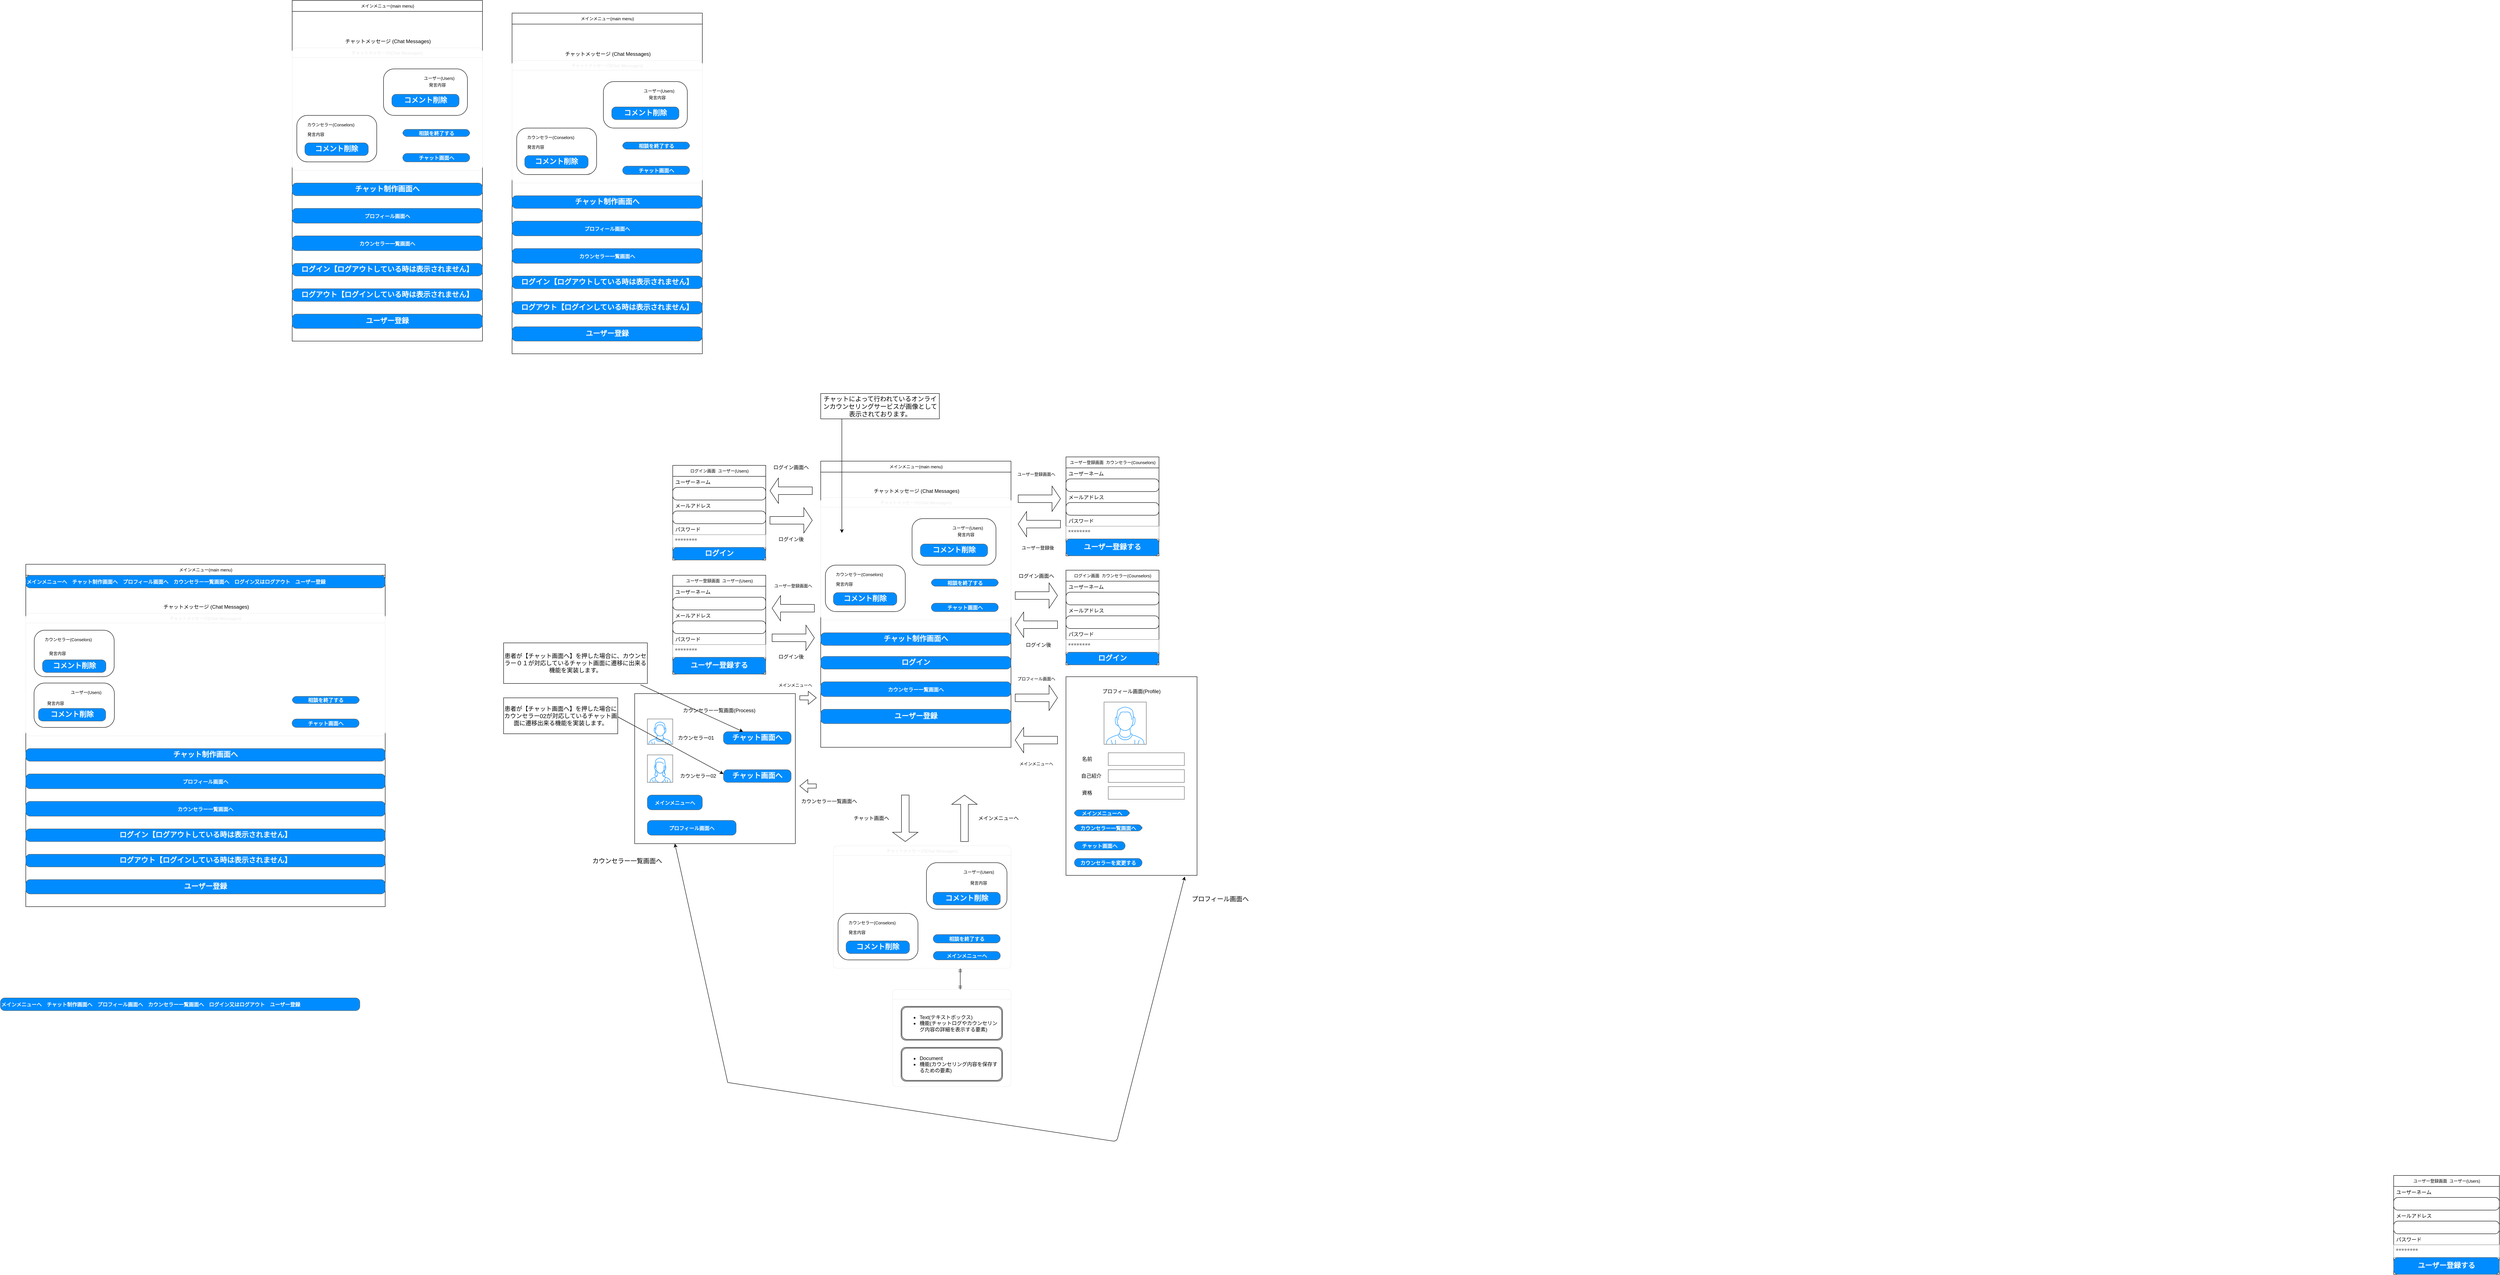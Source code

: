 <mxfile>
    <diagram id="nMnuXORbZ245L0lCiLTD" name="ページ1">
        <mxGraphModel dx="4025" dy="1983" grid="1" gridSize="10" guides="1" tooltips="1" connect="1" arrows="1" fold="1" page="1" pageScale="1" pageWidth="827" pageHeight="1169" math="0" shadow="0">
            <root>
                <mxCell id="0"/>
                <mxCell id="1" parent="0"/>
                <mxCell id="105" value="ログイン画面&amp;nbsp; カウンセラー(Counselors)" style="swimlane;fontStyle=0;childLayout=stackLayout;horizontal=1;startSize=26;fillColor=none;horizontalStack=0;resizeParent=1;resizeParentMax=0;resizeLast=0;collapsible=1;marginBottom=0;html=1;fontSize=10;align=center;" parent="1" vertex="1">
                    <mxGeometry x="770" y="328" width="220" height="224" as="geometry"/>
                </mxCell>
                <mxCell id="106" value="ユーザーネーム" style="text;strokeColor=none;fillColor=none;align=left;verticalAlign=top;spacingLeft=4;spacingRight=4;overflow=hidden;rotatable=0;points=[[0,0.5],[1,0.5]];portConstraint=eastwest;whiteSpace=wrap;html=1;" parent="105" vertex="1">
                    <mxGeometry y="26" width="220" height="26" as="geometry"/>
                </mxCell>
                <mxCell id="107" value="" style="strokeWidth=1;shadow=0;dashed=0;align=center;html=1;shape=mxgraph.mockup.buttons.button;mainText=;buttonStyle=round;fontSize=17;fontStyle=1;fillColor=none;whiteSpace=wrap;" parent="105" vertex="1">
                    <mxGeometry y="52" width="220" height="30" as="geometry"/>
                </mxCell>
                <mxCell id="108" value="メールアドレス" style="text;strokeColor=none;fillColor=none;align=left;verticalAlign=top;spacingLeft=4;spacingRight=4;overflow=hidden;rotatable=0;points=[[0,0.5],[1,0.5]];portConstraint=eastwest;whiteSpace=wrap;html=1;" parent="105" vertex="1">
                    <mxGeometry y="82" width="220" height="26" as="geometry"/>
                </mxCell>
                <mxCell id="109" value="" style="strokeWidth=1;shadow=0;dashed=0;align=center;html=1;shape=mxgraph.mockup.buttons.button;mainText=;buttonStyle=round;fontSize=17;fontStyle=1;fillColor=none;whiteSpace=wrap;" parent="105" vertex="1">
                    <mxGeometry y="108" width="220" height="30" as="geometry"/>
                </mxCell>
                <mxCell id="110" value="パスワード" style="text;strokeColor=none;fillColor=none;align=left;verticalAlign=top;spacingLeft=4;spacingRight=4;overflow=hidden;rotatable=0;points=[[0,0.5],[1,0.5]];portConstraint=eastwest;whiteSpace=wrap;html=1;" parent="105" vertex="1">
                    <mxGeometry y="138" width="220" height="26" as="geometry"/>
                </mxCell>
                <mxCell id="111" value="********" style="strokeWidth=1;shadow=0;dashed=0;align=center;html=1;shape=mxgraph.mockup.forms.pwField;strokeColor=#999999;mainText=;align=left;fontColor=#666666;fontSize=17;spacingLeft=3;" parent="105" vertex="1">
                    <mxGeometry y="164" width="220" height="30" as="geometry"/>
                </mxCell>
                <mxCell id="112" value="ログイン" style="strokeWidth=1;shadow=0;dashed=0;align=center;html=1;shape=mxgraph.mockup.buttons.button;strokeColor=#666666;fontColor=#ffffff;mainText=;buttonStyle=round;fontSize=17;fontStyle=1;fillColor=#008cff;whiteSpace=wrap;" parent="105" vertex="1">
                    <mxGeometry y="194" width="220" height="30" as="geometry"/>
                </mxCell>
                <mxCell id="154" value="&lt;font style=&quot;font-size: 10px;&quot;&gt;ユーザー登録画面&amp;nbsp; ユーザー(Users)&lt;/font&gt;" style="swimlane;fontStyle=0;childLayout=stackLayout;horizontal=1;startSize=26;fillColor=none;horizontalStack=0;resizeParent=1;resizeParentMax=0;resizeLast=0;collapsible=1;marginBottom=0;html=1;align=center;fontSize=10;" parent="1" vertex="1">
                    <mxGeometry x="-160" y="340" width="220" height="234" as="geometry"/>
                </mxCell>
                <mxCell id="155" value="ユーザーネーム" style="text;strokeColor=none;fillColor=none;align=left;verticalAlign=top;spacingLeft=4;spacingRight=4;overflow=hidden;rotatable=0;points=[[0,0.5],[1,0.5]];portConstraint=eastwest;whiteSpace=wrap;html=1;" parent="154" vertex="1">
                    <mxGeometry y="26" width="220" height="26" as="geometry"/>
                </mxCell>
                <mxCell id="156" value="" style="strokeWidth=1;shadow=0;dashed=0;align=center;html=1;shape=mxgraph.mockup.buttons.button;mainText=;buttonStyle=round;fontSize=17;fontStyle=1;fillColor=none;whiteSpace=wrap;" parent="154" vertex="1">
                    <mxGeometry y="52" width="220" height="30" as="geometry"/>
                </mxCell>
                <mxCell id="157" value="メールアドレス" style="text;strokeColor=none;fillColor=none;align=left;verticalAlign=top;spacingLeft=4;spacingRight=4;overflow=hidden;rotatable=0;points=[[0,0.5],[1,0.5]];portConstraint=eastwest;whiteSpace=wrap;html=1;" parent="154" vertex="1">
                    <mxGeometry y="82" width="220" height="26" as="geometry"/>
                </mxCell>
                <mxCell id="158" value="" style="strokeWidth=1;shadow=0;dashed=0;align=center;html=1;shape=mxgraph.mockup.buttons.button;mainText=;buttonStyle=round;fontSize=17;fontStyle=1;fillColor=none;whiteSpace=wrap;" parent="154" vertex="1">
                    <mxGeometry y="108" width="220" height="30" as="geometry"/>
                </mxCell>
                <mxCell id="159" value="パスワード" style="text;strokeColor=none;fillColor=none;align=left;verticalAlign=top;spacingLeft=4;spacingRight=4;overflow=hidden;rotatable=0;points=[[0,0.5],[1,0.5]];portConstraint=eastwest;whiteSpace=wrap;html=1;" parent="154" vertex="1">
                    <mxGeometry y="138" width="220" height="26" as="geometry"/>
                </mxCell>
                <mxCell id="160" value="********" style="strokeWidth=1;shadow=0;dashed=0;align=center;html=1;shape=mxgraph.mockup.forms.pwField;strokeColor=#999999;mainText=;align=left;fontColor=#666666;fontSize=17;spacingLeft=3;" parent="154" vertex="1">
                    <mxGeometry y="164" width="220" height="30" as="geometry"/>
                </mxCell>
                <mxCell id="174" value="ユーザー登録する" style="strokeWidth=1;shadow=0;dashed=0;align=center;html=1;shape=mxgraph.mockup.buttons.button;strokeColor=#666666;fontColor=#ffffff;mainText=;buttonStyle=round;fontSize=17;fontStyle=1;fillColor=#008cff;whiteSpace=wrap;" parent="154" vertex="1">
                    <mxGeometry y="194" width="220" height="40" as="geometry"/>
                </mxCell>
                <mxCell id="185" value="ユーザー登録画面&amp;nbsp; カウンセラー(Counselors)" style="swimlane;fontStyle=0;childLayout=stackLayout;horizontal=1;startSize=26;fillColor=none;horizontalStack=0;resizeParent=1;resizeParentMax=0;resizeLast=0;collapsible=1;marginBottom=0;html=1;align=center;fontSize=10;" parent="1" vertex="1">
                    <mxGeometry x="770" y="60" width="220" height="234" as="geometry"/>
                </mxCell>
                <mxCell id="186" value="ユーザーネーム" style="text;strokeColor=none;fillColor=none;align=left;verticalAlign=top;spacingLeft=4;spacingRight=4;overflow=hidden;rotatable=0;points=[[0,0.5],[1,0.5]];portConstraint=eastwest;whiteSpace=wrap;html=1;" parent="185" vertex="1">
                    <mxGeometry y="26" width="220" height="26" as="geometry"/>
                </mxCell>
                <mxCell id="187" value="" style="strokeWidth=1;shadow=0;dashed=0;align=center;html=1;shape=mxgraph.mockup.buttons.button;mainText=;buttonStyle=round;fontSize=17;fontStyle=1;fillColor=none;whiteSpace=wrap;" parent="185" vertex="1">
                    <mxGeometry y="52" width="220" height="30" as="geometry"/>
                </mxCell>
                <mxCell id="188" value="メールアドレス" style="text;strokeColor=none;fillColor=none;align=left;verticalAlign=top;spacingLeft=4;spacingRight=4;overflow=hidden;rotatable=0;points=[[0,0.5],[1,0.5]];portConstraint=eastwest;whiteSpace=wrap;html=1;" parent="185" vertex="1">
                    <mxGeometry y="82" width="220" height="26" as="geometry"/>
                </mxCell>
                <mxCell id="189" value="" style="strokeWidth=1;shadow=0;dashed=0;align=center;html=1;shape=mxgraph.mockup.buttons.button;mainText=;buttonStyle=round;fontSize=17;fontStyle=1;fillColor=none;whiteSpace=wrap;" parent="185" vertex="1">
                    <mxGeometry y="108" width="220" height="30" as="geometry"/>
                </mxCell>
                <mxCell id="190" value="パスワード" style="text;strokeColor=none;fillColor=none;align=left;verticalAlign=top;spacingLeft=4;spacingRight=4;overflow=hidden;rotatable=0;points=[[0,0.5],[1,0.5]];portConstraint=eastwest;whiteSpace=wrap;html=1;" parent="185" vertex="1">
                    <mxGeometry y="138" width="220" height="26" as="geometry"/>
                </mxCell>
                <mxCell id="191" value="********" style="strokeWidth=1;shadow=0;dashed=0;align=center;html=1;shape=mxgraph.mockup.forms.pwField;strokeColor=#999999;mainText=;align=left;fontColor=#666666;fontSize=17;spacingLeft=3;" parent="185" vertex="1">
                    <mxGeometry y="164" width="220" height="30" as="geometry"/>
                </mxCell>
                <mxCell id="193" value="ユーザー登録する" style="strokeWidth=1;shadow=0;dashed=0;align=center;html=1;shape=mxgraph.mockup.buttons.button;strokeColor=#666666;fontColor=#ffffff;mainText=;buttonStyle=round;fontSize=17;fontStyle=1;fillColor=#008cff;whiteSpace=wrap;" parent="185" vertex="1">
                    <mxGeometry y="194" width="220" height="40" as="geometry"/>
                </mxCell>
                <mxCell id="89" value="ログイン画面&amp;nbsp; ユーザー(Users)" style="swimlane;fontStyle=0;childLayout=stackLayout;horizontal=1;startSize=26;fillColor=none;horizontalStack=0;resizeParent=1;resizeParentMax=0;resizeLast=0;collapsible=1;marginBottom=0;html=1;align=center;fontSize=10;" parent="1" vertex="1">
                    <mxGeometry x="-160" y="80" width="220" height="224" as="geometry"/>
                </mxCell>
                <mxCell id="90" value="ユーザーネーム" style="text;strokeColor=none;fillColor=none;align=left;verticalAlign=top;spacingLeft=4;spacingRight=4;overflow=hidden;rotatable=0;points=[[0,0.5],[1,0.5]];portConstraint=eastwest;whiteSpace=wrap;html=1;" parent="89" vertex="1">
                    <mxGeometry y="26" width="220" height="26" as="geometry"/>
                </mxCell>
                <mxCell id="91" value="" style="strokeWidth=1;shadow=0;dashed=0;align=center;html=1;shape=mxgraph.mockup.buttons.button;mainText=;buttonStyle=round;fontSize=17;fontStyle=1;fillColor=none;whiteSpace=wrap;" parent="89" vertex="1">
                    <mxGeometry y="52" width="220" height="30" as="geometry"/>
                </mxCell>
                <mxCell id="92" value="メールアドレス" style="text;strokeColor=none;fillColor=none;align=left;verticalAlign=top;spacingLeft=4;spacingRight=4;overflow=hidden;rotatable=0;points=[[0,0.5],[1,0.5]];portConstraint=eastwest;whiteSpace=wrap;html=1;" parent="89" vertex="1">
                    <mxGeometry y="82" width="220" height="26" as="geometry"/>
                </mxCell>
                <mxCell id="93" value="" style="strokeWidth=1;shadow=0;dashed=0;align=center;html=1;shape=mxgraph.mockup.buttons.button;mainText=;buttonStyle=round;fontSize=17;fontStyle=1;fillColor=none;whiteSpace=wrap;" parent="89" vertex="1">
                    <mxGeometry y="108" width="220" height="30" as="geometry"/>
                </mxCell>
                <mxCell id="94" value="パスワード" style="text;strokeColor=none;fillColor=none;align=left;verticalAlign=top;spacingLeft=4;spacingRight=4;overflow=hidden;rotatable=0;points=[[0,0.5],[1,0.5]];portConstraint=eastwest;whiteSpace=wrap;html=1;" parent="89" vertex="1">
                    <mxGeometry y="138" width="220" height="26" as="geometry"/>
                </mxCell>
                <mxCell id="95" value="********" style="strokeWidth=1;shadow=0;dashed=0;align=center;html=1;shape=mxgraph.mockup.forms.pwField;strokeColor=#999999;mainText=;align=left;fontColor=#666666;fontSize=17;spacingLeft=3;" parent="89" vertex="1">
                    <mxGeometry y="164" width="220" height="30" as="geometry"/>
                </mxCell>
                <mxCell id="96" value="ログイン" style="strokeWidth=1;shadow=0;dashed=0;align=center;html=1;shape=mxgraph.mockup.buttons.button;strokeColor=#666666;fontColor=#ffffff;mainText=;buttonStyle=round;fontSize=17;fontStyle=1;fillColor=#008cff;whiteSpace=wrap;" parent="89" vertex="1">
                    <mxGeometry y="194" width="220" height="30" as="geometry"/>
                </mxCell>
                <mxCell id="483" value="ユーザー登録画面&amp;nbsp; ユーザー(Users)" style="swimlane;fontStyle=0;childLayout=stackLayout;horizontal=1;startSize=26;fillColor=none;horizontalStack=0;resizeParent=1;resizeParentMax=0;resizeLast=0;collapsible=1;marginBottom=0;html=1;align=center;fontSize=10;" parent="1" vertex="1">
                    <mxGeometry x="3910" y="1760" width="250" height="234" as="geometry"/>
                </mxCell>
                <mxCell id="484" value="ユーザーネーム" style="text;strokeColor=none;fillColor=none;align=left;verticalAlign=top;spacingLeft=4;spacingRight=4;overflow=hidden;rotatable=0;points=[[0,0.5],[1,0.5]];portConstraint=eastwest;whiteSpace=wrap;html=1;" parent="483" vertex="1">
                    <mxGeometry y="26" width="250" height="26" as="geometry"/>
                </mxCell>
                <mxCell id="485" value="" style="strokeWidth=1;shadow=0;dashed=0;align=center;html=1;shape=mxgraph.mockup.buttons.button;mainText=;buttonStyle=round;fontSize=17;fontStyle=1;fillColor=none;whiteSpace=wrap;" parent="483" vertex="1">
                    <mxGeometry y="52" width="250" height="30" as="geometry"/>
                </mxCell>
                <mxCell id="486" value="メールアドレス" style="text;strokeColor=none;fillColor=none;align=left;verticalAlign=top;spacingLeft=4;spacingRight=4;overflow=hidden;rotatable=0;points=[[0,0.5],[1,0.5]];portConstraint=eastwest;whiteSpace=wrap;html=1;" parent="483" vertex="1">
                    <mxGeometry y="82" width="250" height="26" as="geometry"/>
                </mxCell>
                <mxCell id="487" value="" style="strokeWidth=1;shadow=0;dashed=0;align=center;html=1;shape=mxgraph.mockup.buttons.button;mainText=;buttonStyle=round;fontSize=17;fontStyle=1;fillColor=none;whiteSpace=wrap;" parent="483" vertex="1">
                    <mxGeometry y="108" width="250" height="30" as="geometry"/>
                </mxCell>
                <mxCell id="488" value="パスワード" style="text;strokeColor=none;fillColor=none;align=left;verticalAlign=top;spacingLeft=4;spacingRight=4;overflow=hidden;rotatable=0;points=[[0,0.5],[1,0.5]];portConstraint=eastwest;whiteSpace=wrap;html=1;" parent="483" vertex="1">
                    <mxGeometry y="138" width="250" height="26" as="geometry"/>
                </mxCell>
                <mxCell id="489" value="********" style="strokeWidth=1;shadow=0;dashed=0;align=center;html=1;shape=mxgraph.mockup.forms.pwField;strokeColor=#999999;mainText=;align=left;fontColor=#666666;fontSize=17;spacingLeft=3;" parent="483" vertex="1">
                    <mxGeometry y="164" width="250" height="30" as="geometry"/>
                </mxCell>
                <mxCell id="490" value="ユーザー登録する" style="strokeWidth=1;shadow=0;dashed=0;align=center;html=1;shape=mxgraph.mockup.buttons.button;strokeColor=#666666;fontColor=#ffffff;mainText=;buttonStyle=round;fontSize=17;fontStyle=1;fillColor=#008cff;whiteSpace=wrap;" parent="483" vertex="1">
                    <mxGeometry y="194" width="250" height="40" as="geometry"/>
                </mxCell>
                <mxCell id="499" value="チャットメッセージ(Chat Messages)" style="swimlane;whiteSpace=wrap;html=1;rounded=1;dashed=0;strokeColor=rgb(240, 240, 240);fontFamily=Helvetica;fontSize=10;fontColor=rgb(240, 240, 240);fillColor=none;align=center;" parent="1" vertex="1">
                    <mxGeometry x="220" y="980" width="420" height="290" as="geometry"/>
                </mxCell>
                <mxCell id="500" value="ユーザー(Users)" style="html=1;align=right;verticalAlign=top;rounded=1;absoluteArcSize=1;arcSize=50;dashed=0;spacingTop=10;spacingRight=30;fontSize=10;fillColor=none;" parent="499" vertex="1">
                    <mxGeometry x="220" y="40" width="190.5" height="110" as="geometry"/>
                </mxCell>
                <mxCell id="501" value="発言内容" style="text;html=1;strokeColor=none;fillColor=none;align=center;verticalAlign=middle;whiteSpace=wrap;rounded=0;fontSize=10;" parent="499" vertex="1">
                    <mxGeometry x="303" y="75" width="81" height="25" as="geometry"/>
                </mxCell>
                <mxCell id="502" value="コメント削除" style="strokeWidth=1;shadow=0;dashed=0;align=center;html=1;shape=mxgraph.mockup.buttons.button;strokeColor=#666666;fontColor=#ffffff;mainText=;buttonStyle=round;fontSize=17;fontStyle=1;fillColor=#008cff;whiteSpace=wrap;" parent="499" vertex="1">
                    <mxGeometry x="235.75" y="110" width="159" height="30" as="geometry"/>
                </mxCell>
                <mxCell id="503" value="カウンセラー(Conselors)" style="html=1;align=center;verticalAlign=top;rounded=1;absoluteArcSize=1;arcSize=50;dashed=0;spacingTop=10;spacingRight=30;fontSize=10;fillColor=none;" parent="499" vertex="1">
                    <mxGeometry x="11" y="160" width="189" height="110" as="geometry"/>
                </mxCell>
                <mxCell id="504" value="発言内容" style="text;html=1;strokeColor=none;fillColor=none;align=center;verticalAlign=middle;whiteSpace=wrap;rounded=0;fontSize=10;" parent="499" vertex="1">
                    <mxGeometry x="11" y="190" width="90" height="30" as="geometry"/>
                </mxCell>
                <mxCell id="505" value="コメント削除" style="strokeWidth=1;shadow=0;dashed=0;align=center;html=1;shape=mxgraph.mockup.buttons.button;strokeColor=#666666;fontColor=#ffffff;mainText=;buttonStyle=round;fontSize=17;fontStyle=1;fillColor=#008cff;whiteSpace=wrap;" parent="499" vertex="1">
                    <mxGeometry x="30" y="225" width="150" height="30" as="geometry"/>
                </mxCell>
                <mxCell id="773" value="&lt;font style=&quot;font-size: 12px;&quot;&gt;メインメニューへ&lt;/font&gt;" style="strokeWidth=1;shadow=0;dashed=0;align=center;html=1;shape=mxgraph.mockup.buttons.button;strokeColor=#666666;fontColor=#ffffff;mainText=;buttonStyle=round;fontSize=17;fontStyle=1;fillColor=#008cff;whiteSpace=wrap;" parent="499" vertex="1">
                    <mxGeometry x="236.25" y="250" width="158.5" height="20" as="geometry"/>
                </mxCell>
                <mxCell id="1051" value="&lt;span style=&quot;font-size: 12px;&quot;&gt;相談を終了する&lt;/span&gt;" style="strokeWidth=1;shadow=0;dashed=0;align=center;html=1;shape=mxgraph.mockup.buttons.button;strokeColor=#666666;fontColor=#ffffff;mainText=;buttonStyle=round;fontSize=17;fontStyle=1;fillColor=#008cff;whiteSpace=wrap;" parent="499" vertex="1">
                    <mxGeometry x="236" y="210" width="158.5" height="20" as="geometry"/>
                </mxCell>
                <mxCell id="421" value="カウンセリング内容記録と管理画面" style="swimlane;whiteSpace=wrap;html=1;rounded=1;dashed=0;strokeColor=rgb(240, 240, 240);fontFamily=Helvetica;fontSize=10;fontColor=#FFFFFF;startSize=23;fillColor=none;direction=east;" parent="1" vertex="1">
                    <mxGeometry x="360" y="1320" width="280" height="230" as="geometry"/>
                </mxCell>
                <mxCell id="422" value="&lt;ul&gt;&lt;li&gt;&lt;span style=&quot;background-color: initial;&quot;&gt;Text(テキストボックス)&lt;/span&gt;&lt;/li&gt;&lt;li&gt;機能(チャットログやカウンセリング内容の詳細を表示する要素)&lt;/li&gt;&lt;/ul&gt;" style="shape=ext;double=1;rounded=1;whiteSpace=wrap;html=1;align=left;" parent="421" vertex="1">
                    <mxGeometry x="20" y="40" width="240" height="80" as="geometry"/>
                </mxCell>
                <mxCell id="423" value="&lt;ul&gt;&lt;li&gt;Document&lt;/li&gt;&lt;li&gt;機能(カウンセリング内容を保存するための要素)&lt;/li&gt;&lt;/ul&gt;" style="shape=ext;double=1;rounded=1;whiteSpace=wrap;html=1;align=left;" parent="421" vertex="1">
                    <mxGeometry x="20" y="137" width="240" height="80" as="geometry"/>
                </mxCell>
                <mxCell id="650" value="" style="endArrow=ERmandOne;html=1;startArrow=ERmandOne;startFill=0;endFill=0;" parent="1" edge="1">
                    <mxGeometry width="50" height="50" relative="1" as="geometry">
                        <mxPoint x="520" y="1270" as="sourcePoint"/>
                        <mxPoint x="520" y="1320" as="targetPoint"/>
                        <Array as="points"/>
                    </mxGeometry>
                </mxCell>
                <mxCell id="651" value="" style="rounded=0;whiteSpace=wrap;html=1;" parent="1" vertex="1">
                    <mxGeometry x="770" y="580" width="310" height="470" as="geometry"/>
                </mxCell>
                <mxCell id="652" value="プロフィール画面(Profile)" style="text;html=1;strokeColor=none;fillColor=none;align=center;verticalAlign=middle;whiteSpace=wrap;rounded=0;" parent="1" vertex="1">
                    <mxGeometry x="790" y="600" width="270" height="30" as="geometry"/>
                </mxCell>
                <mxCell id="653" value="" style="verticalLabelPosition=bottom;shadow=0;dashed=0;align=center;html=1;verticalAlign=top;strokeWidth=1;shape=mxgraph.mockup.containers.userMale;strokeColor=#666666;strokeColor2=#008cff;" parent="1" vertex="1">
                    <mxGeometry x="860" y="640" width="100" height="100" as="geometry"/>
                </mxCell>
                <mxCell id="654" value="名前" style="text;html=1;strokeColor=none;fillColor=none;align=center;verticalAlign=middle;whiteSpace=wrap;rounded=0;" parent="1" vertex="1">
                    <mxGeometry x="790" y="760" width="60" height="30" as="geometry"/>
                </mxCell>
                <mxCell id="657" value="" style="strokeWidth=1;shadow=0;dashed=0;align=center;html=1;shape=mxgraph.mockup.text.textBox;fontColor=#666666;align=left;fontSize=17;spacingLeft=4;spacingTop=-3;strokeColor=#666666;mainText=" parent="1" vertex="1">
                    <mxGeometry x="870" y="760" width="180" height="30" as="geometry"/>
                </mxCell>
                <mxCell id="658" value="自己紹介" style="text;html=1;strokeColor=none;fillColor=none;align=center;verticalAlign=middle;whiteSpace=wrap;rounded=0;" parent="1" vertex="1">
                    <mxGeometry x="800" y="800" width="60" height="30" as="geometry"/>
                </mxCell>
                <mxCell id="659" value="" style="strokeWidth=1;shadow=0;dashed=0;align=center;html=1;shape=mxgraph.mockup.text.textBox;fontColor=#666666;align=left;fontSize=17;spacingLeft=4;spacingTop=-3;strokeColor=#666666;mainText=" parent="1" vertex="1">
                    <mxGeometry x="870" y="800" width="180" height="30" as="geometry"/>
                </mxCell>
                <mxCell id="660" value="資格" style="text;html=1;strokeColor=none;fillColor=none;align=center;verticalAlign=middle;whiteSpace=wrap;rounded=0;" parent="1" vertex="1">
                    <mxGeometry x="785" y="840" width="70" height="30" as="geometry"/>
                </mxCell>
                <mxCell id="661" value="" style="strokeWidth=1;shadow=0;dashed=0;align=center;html=1;shape=mxgraph.mockup.text.textBox;fontColor=#666666;align=left;fontSize=17;spacingLeft=4;spacingTop=-3;strokeColor=#666666;mainText=" parent="1" vertex="1">
                    <mxGeometry x="870" y="840" width="180" height="30" as="geometry"/>
                </mxCell>
                <mxCell id="664" value="&lt;font style=&quot;font-size: 12px;&quot;&gt;メインメニューへ&lt;/font&gt;" style="strokeWidth=1;shadow=0;dashed=0;align=center;html=1;shape=mxgraph.mockup.buttons.button;strokeColor=#666666;fontColor=#ffffff;mainText=;buttonStyle=round;fontSize=17;fontStyle=1;fillColor=#008cff;whiteSpace=wrap;" parent="1" vertex="1">
                    <mxGeometry x="790" y="895" width="130" height="15" as="geometry"/>
                </mxCell>
                <mxCell id="666" value="&lt;span style=&quot;font-size: 12px;&quot;&gt;カウンセラー一覧画面へ&lt;/span&gt;" style="strokeWidth=1;shadow=0;dashed=0;align=center;html=1;shape=mxgraph.mockup.buttons.button;strokeColor=#666666;fontColor=#ffffff;mainText=;buttonStyle=round;fontSize=17;fontStyle=1;fillColor=#008cff;whiteSpace=wrap;" parent="1" vertex="1">
                    <mxGeometry x="790" y="930" width="160" height="15" as="geometry"/>
                </mxCell>
                <mxCell id="667" value="&lt;font style=&quot;font-size: 12px;&quot;&gt;チャット画面へ&lt;/font&gt;" style="strokeWidth=1;shadow=0;dashed=0;align=center;html=1;shape=mxgraph.mockup.buttons.button;strokeColor=#666666;fontColor=#ffffff;mainText=;buttonStyle=round;fontSize=17;fontStyle=1;fillColor=#008cff;whiteSpace=wrap;" parent="1" vertex="1">
                    <mxGeometry x="790" y="970" width="120" height="20" as="geometry"/>
                </mxCell>
                <mxCell id="669" value="カウンセラー一覧画面(Process)" style="text;html=1;strokeColor=none;fillColor=none;align=center;verticalAlign=middle;whiteSpace=wrap;rounded=0;fontSize=12;" parent="1" vertex="1">
                    <mxGeometry x="-220" y="645" width="340" height="30" as="geometry"/>
                </mxCell>
                <mxCell id="670" value="" style="verticalLabelPosition=bottom;shadow=0;dashed=0;align=center;html=1;verticalAlign=top;strokeWidth=1;shape=mxgraph.mockup.containers.userMale;strokeColor=#666666;strokeColor2=#008cff;fontSize=12;" parent="1" vertex="1">
                    <mxGeometry x="-220" y="680" width="60" height="60" as="geometry"/>
                </mxCell>
                <mxCell id="672" value="" style="verticalLabelPosition=bottom;shadow=0;dashed=0;align=center;html=1;verticalAlign=top;strokeWidth=1;shape=mxgraph.mockup.containers.userFemale;strokeColor=#666666;strokeColor2=#008cff;fontSize=12;" parent="1" vertex="1">
                    <mxGeometry x="-220" y="765" width="60" height="65" as="geometry"/>
                </mxCell>
                <mxCell id="673" value="カウンセラー01" style="text;html=1;strokeColor=none;fillColor=none;align=center;verticalAlign=middle;whiteSpace=wrap;rounded=0;fontSize=12;" parent="1" vertex="1">
                    <mxGeometry x="-150" y="710" width="90" height="30" as="geometry"/>
                </mxCell>
                <mxCell id="674" value="チャット画面へ" style="strokeWidth=1;shadow=0;dashed=0;align=center;html=1;shape=mxgraph.mockup.buttons.button;strokeColor=#666666;fontColor=#ffffff;mainText=;buttonStyle=round;fontSize=17;fontStyle=1;fillColor=#008cff;whiteSpace=wrap;" parent="1" vertex="1">
                    <mxGeometry x="-40" y="800" width="160" height="30" as="geometry"/>
                </mxCell>
                <mxCell id="677" value="チャット画面へ" style="strokeWidth=1;shadow=0;dashed=0;align=center;html=1;shape=mxgraph.mockup.buttons.button;strokeColor=#666666;fontColor=#ffffff;mainText=;buttonStyle=round;fontSize=17;fontStyle=1;fillColor=#008cff;whiteSpace=wrap;" parent="1" vertex="1">
                    <mxGeometry x="-40" y="710" width="160" height="30" as="geometry"/>
                </mxCell>
                <mxCell id="678" value="カウンセラー02" style="text;html=1;strokeColor=none;fillColor=none;align=center;verticalAlign=middle;whiteSpace=wrap;rounded=0;fontSize=12;" parent="1" vertex="1">
                    <mxGeometry x="-150" y="800" width="100" height="30" as="geometry"/>
                </mxCell>
                <mxCell id="680" value="&lt;span style=&quot;font-size: 12px;&quot;&gt;プロフィール画面へ&lt;/span&gt;" style="strokeWidth=1;shadow=0;dashed=0;align=center;html=1;shape=mxgraph.mockup.buttons.button;strokeColor=#666666;fontColor=#ffffff;mainText=;buttonStyle=round;fontSize=17;fontStyle=1;fillColor=#008cff;whiteSpace=wrap;" parent="1" vertex="1">
                    <mxGeometry x="-220" y="920" width="210" height="35" as="geometry"/>
                </mxCell>
                <mxCell id="681" value="&lt;font style=&quot;font-size: 12px;&quot;&gt;メインメニューへ&lt;/font&gt;" style="strokeWidth=1;shadow=0;dashed=0;align=center;html=1;shape=mxgraph.mockup.buttons.button;strokeColor=#666666;fontColor=#ffffff;mainText=;buttonStyle=round;fontSize=17;fontStyle=1;fillColor=#008cff;whiteSpace=wrap;" parent="1" vertex="1">
                    <mxGeometry x="-220" y="860" width="130" height="35" as="geometry"/>
                </mxCell>
                <mxCell id="668" value="" style="rounded=0;whiteSpace=wrap;html=1;fontSize=12;fillColor=none;" parent="1" vertex="1">
                    <mxGeometry x="-250" y="620" width="380" height="355" as="geometry"/>
                </mxCell>
                <mxCell id="769" value="" style="endArrow=classic;html=1;endFill=1;entryX=0.25;entryY=1;entryDx=0;entryDy=0;" parent="1" target="668" edge="1">
                    <mxGeometry width="50" height="50" relative="1" as="geometry">
                        <mxPoint x="-30" y="1540" as="sourcePoint"/>
                        <mxPoint x="-30" y="990" as="targetPoint"/>
                    </mxGeometry>
                </mxCell>
                <mxCell id="776" value="&lt;font style=&quot;font-size: 14px;&quot;&gt;患者が【チャット画面へ】を押した場合に、カウンセラー０１が対応しているチャット画面に遷移に出来る機能を実装します。&lt;/font&gt;" style="rounded=0;whiteSpace=wrap;html=1;" parent="1" vertex="1">
                    <mxGeometry x="-560" y="500" width="340" height="96" as="geometry"/>
                </mxCell>
                <mxCell id="779" value="" style="endArrow=classic;html=1;" parent="1" edge="1">
                    <mxGeometry width="50" height="50" relative="1" as="geometry">
                        <mxPoint x="-190" y="580" as="sourcePoint"/>
                        <mxPoint x="-190" y="580" as="targetPoint"/>
                    </mxGeometry>
                </mxCell>
                <mxCell id="782" value="&lt;font style=&quot;font-size: 14px;&quot;&gt;患者が【チャット画面へ】を押した場合にカウンセラー02が対応しているチャット画面に遷移出来る機能を実装します。&lt;/font&gt;" style="rounded=0;whiteSpace=wrap;html=1;" parent="1" vertex="1">
                    <mxGeometry x="-560" y="630" width="270" height="85" as="geometry"/>
                </mxCell>
                <mxCell id="837" value="メインメニュー(main menu)" style="swimlane;fontStyle=0;childLayout=stackLayout;horizontal=1;startSize=26;fillColor=none;horizontalStack=0;resizeParent=1;resizeParentMax=0;resizeLast=0;collapsible=1;marginBottom=0;html=1;align=center;fontSize=10;" parent="1" vertex="1">
                    <mxGeometry x="190" y="70" width="450" height="677" as="geometry"/>
                </mxCell>
                <mxCell id="980" value="&amp;nbsp; &amp;nbsp; &amp;nbsp; &amp;nbsp; &amp;nbsp; &amp;nbsp; &amp;nbsp; &amp;nbsp; &amp;nbsp; &amp;nbsp; &amp;nbsp; &amp;nbsp; &amp;nbsp; &amp;nbsp; &amp;nbsp; &amp;nbsp; &amp;nbsp; &amp;nbsp; &amp;nbsp; &amp;nbsp; &amp;nbsp; &amp;nbsp; &amp;nbsp; &amp;nbsp; &amp;nbsp; &amp;nbsp; &amp;nbsp; &amp;nbsp; &amp;nbsp; &amp;nbsp; &amp;nbsp; &amp;nbsp; &amp;nbsp; &amp;nbsp; &amp;nbsp; &amp;nbsp; &amp;nbsp; &amp;nbsp; &amp;nbsp; &amp;nbsp; &amp;nbsp; &amp;nbsp; &amp;nbsp; &amp;nbsp; &amp;nbsp; &amp;nbsp; &amp;nbsp; &amp;nbsp; &amp;nbsp; &amp;nbsp; &amp;nbsp; &amp;nbsp; &amp;nbsp; &amp;nbsp; &amp;nbsp; &amp;nbsp; &amp;nbsp; &amp;nbsp; &amp;nbsp; &amp;nbsp; &amp;nbsp; &amp;nbsp; &amp;nbsp; &amp;nbsp; &amp;nbsp; &amp;nbsp;" style="text;html=1;strokeColor=none;fillColor=none;align=center;verticalAlign=middle;whiteSpace=wrap;rounded=0;" parent="837" vertex="1">
                    <mxGeometry y="26" width="450" height="30" as="geometry"/>
                </mxCell>
                <mxCell id="839" value="&amp;nbsp; &amp;nbsp; &amp;nbsp; &amp;nbsp; &amp;nbsp; &amp;nbsp; &amp;nbsp; &amp;nbsp; &amp;nbsp; &amp;nbsp;チャットメッセージ (Chat Messages)&amp;nbsp; &amp;nbsp; &amp;nbsp; &amp;nbsp; &amp;nbsp; &amp;nbsp; &amp;nbsp; &amp;nbsp; &amp;nbsp;&amp;nbsp;" style="text;html=1;strokeColor=none;fillColor=none;align=center;verticalAlign=middle;whiteSpace=wrap;rounded=0;" parent="837" vertex="1">
                    <mxGeometry y="56" width="450" height="30" as="geometry"/>
                </mxCell>
                <mxCell id="840" value="チャットメッセージ(Chat Messages)" style="swimlane;whiteSpace=wrap;html=1;rounded=1;dashed=0;strokeColor=rgb(240, 240, 240);fontFamily=Helvetica;fontSize=10;fontColor=rgb(240, 240, 240);fillColor=none;align=center;" parent="837" vertex="1">
                    <mxGeometry y="86" width="450" height="290" as="geometry"/>
                </mxCell>
                <mxCell id="841" value="発言内容" style="text;html=1;strokeColor=none;fillColor=none;align=center;verticalAlign=middle;whiteSpace=wrap;rounded=0;fontSize=10;" parent="840" vertex="1">
                    <mxGeometry x="303" y="75" width="81" height="25" as="geometry"/>
                </mxCell>
                <mxCell id="842" value="コメント削除" style="strokeWidth=1;shadow=0;dashed=0;align=center;html=1;shape=mxgraph.mockup.buttons.button;strokeColor=#666666;fontColor=#ffffff;mainText=;buttonStyle=round;fontSize=17;fontStyle=1;fillColor=#008cff;whiteSpace=wrap;" parent="840" vertex="1">
                    <mxGeometry x="235.75" y="110" width="159" height="30" as="geometry"/>
                </mxCell>
                <mxCell id="843" value="カウンセラー(Conselors)" style="html=1;align=center;verticalAlign=top;rounded=1;absoluteArcSize=1;arcSize=50;dashed=0;spacingTop=10;spacingRight=30;fontSize=10;fillColor=none;" parent="840" vertex="1">
                    <mxGeometry x="11" y="160" width="189" height="110" as="geometry"/>
                </mxCell>
                <mxCell id="844" value="発言内容" style="text;html=1;strokeColor=none;fillColor=none;align=center;verticalAlign=middle;whiteSpace=wrap;rounded=0;fontSize=10;" parent="840" vertex="1">
                    <mxGeometry x="11" y="190" width="90" height="30" as="geometry"/>
                </mxCell>
                <mxCell id="845" value="コメント削除" style="strokeWidth=1;shadow=0;dashed=0;align=center;html=1;shape=mxgraph.mockup.buttons.button;strokeColor=#666666;fontColor=#ffffff;mainText=;buttonStyle=round;fontSize=17;fontStyle=1;fillColor=#008cff;whiteSpace=wrap;" parent="840" vertex="1">
                    <mxGeometry x="30" y="225" width="150" height="30" as="geometry"/>
                </mxCell>
                <mxCell id="846" value="ユーザー(Users)" style="html=1;align=right;verticalAlign=top;rounded=1;absoluteArcSize=1;arcSize=50;dashed=0;spacingTop=10;spacingRight=30;fontSize=10;fillColor=none;" parent="840" vertex="1">
                    <mxGeometry x="216" y="50" width="198.5" height="110" as="geometry"/>
                </mxCell>
                <mxCell id="1034" value="&lt;font style=&quot;font-size: 12px;&quot;&gt;チャット画面へ&lt;/font&gt;" style="strokeWidth=1;shadow=0;dashed=0;align=center;html=1;shape=mxgraph.mockup.buttons.button;strokeColor=#666666;fontColor=#ffffff;mainText=;buttonStyle=round;fontSize=17;fontStyle=1;fillColor=#008cff;whiteSpace=wrap;" parent="840" vertex="1">
                    <mxGeometry x="261.5" y="250" width="158.5" height="20" as="geometry"/>
                </mxCell>
                <mxCell id="1052" value="&lt;span style=&quot;font-size: 12px;&quot;&gt;相談を終了する&lt;/span&gt;" style="strokeWidth=1;shadow=0;dashed=0;align=center;html=1;shape=mxgraph.mockup.buttons.button;strokeColor=#666666;fontColor=#ffffff;mainText=;buttonStyle=round;fontSize=17;fontStyle=1;fillColor=#008cff;whiteSpace=wrap;" parent="840" vertex="1">
                    <mxGeometry x="261.5" y="193" width="158.5" height="17" as="geometry"/>
                </mxCell>
                <mxCell id="847" value="&amp;nbsp; &amp;nbsp; &amp;nbsp; &amp;nbsp; &amp;nbsp; &amp;nbsp; &amp;nbsp; &amp;nbsp; &amp;nbsp; &amp;nbsp; &amp;nbsp; &amp;nbsp; &amp;nbsp; &amp;nbsp; &amp;nbsp; &amp;nbsp; &amp;nbsp; &amp;nbsp; &amp;nbsp; &amp;nbsp; &amp;nbsp; &amp;nbsp; &amp;nbsp; &amp;nbsp; &amp;nbsp; &amp;nbsp; &amp;nbsp; &amp;nbsp; &amp;nbsp; &amp;nbsp; &amp;nbsp; &amp;nbsp; &amp;nbsp; &amp;nbsp; &amp;nbsp; &amp;nbsp; &amp;nbsp; &amp;nbsp; &amp;nbsp; &amp;nbsp; &amp;nbsp; &amp;nbsp; &amp;nbsp; &amp;nbsp; &amp;nbsp; &amp;nbsp; &amp;nbsp; &amp;nbsp; &amp;nbsp; &amp;nbsp; &amp;nbsp; &amp;nbsp; &amp;nbsp; &amp;nbsp; &amp;nbsp; &amp;nbsp; &amp;nbsp; &amp;nbsp; &amp;nbsp; &amp;nbsp; &amp;nbsp; &amp;nbsp; &amp;nbsp; &amp;nbsp; &amp;nbsp; &amp;nbsp; &amp;nbsp;&amp;nbsp;" style="text;html=1;strokeColor=none;fillColor=none;align=center;verticalAlign=middle;whiteSpace=wrap;rounded=0;" parent="837" vertex="1">
                    <mxGeometry y="376" width="450" height="30" as="geometry"/>
                </mxCell>
                <mxCell id="850" value="チャット制作画面へ" style="strokeWidth=1;shadow=0;dashed=0;align=center;html=1;shape=mxgraph.mockup.buttons.button;strokeColor=#666666;fontColor=#ffffff;mainText=;buttonStyle=round;fontSize=17;fontStyle=1;fillColor=#008cff;whiteSpace=wrap;" parent="837" vertex="1">
                    <mxGeometry y="406" width="450" height="30" as="geometry"/>
                </mxCell>
                <mxCell id="851" style="text;strokeColor=none;fillColor=none;align=left;verticalAlign=top;spacingLeft=4;spacingRight=4;overflow=hidden;rotatable=0;points=[[0,0.5],[1,0.5]];portConstraint=eastwest;whiteSpace=wrap;html=1;" parent="837" vertex="1">
                    <mxGeometry y="436" width="450" height="26" as="geometry"/>
                </mxCell>
                <mxCell id="852" value="ログイン" style="strokeWidth=1;shadow=0;dashed=0;align=center;html=1;shape=mxgraph.mockup.buttons.button;strokeColor=#666666;fontColor=#ffffff;mainText=;buttonStyle=round;fontSize=17;fontStyle=1;fillColor=#008cff;whiteSpace=wrap;" parent="837" vertex="1">
                    <mxGeometry y="462" width="450" height="30" as="geometry"/>
                </mxCell>
                <mxCell id="857" value="　　　　　　　　　　　　　　　　　" style="text;html=1;strokeColor=none;fillColor=none;align=center;verticalAlign=middle;whiteSpace=wrap;rounded=0;fontSize=12;" parent="837" vertex="1">
                    <mxGeometry y="492" width="450" height="30" as="geometry"/>
                </mxCell>
                <mxCell id="858" value="&lt;span style=&quot;font-size: 12px;&quot;&gt;カウンセラー一覧画面へ&lt;/span&gt;" style="strokeWidth=1;shadow=0;dashed=0;align=center;html=1;shape=mxgraph.mockup.buttons.button;strokeColor=#666666;fontColor=#ffffff;mainText=;buttonStyle=round;fontSize=17;fontStyle=1;fillColor=#008cff;whiteSpace=wrap;" parent="837" vertex="1">
                    <mxGeometry y="522" width="450" height="35" as="geometry"/>
                </mxCell>
                <mxCell id="1060" value="　　　　　　　　　　　　　　　　　" style="text;html=1;strokeColor=none;fillColor=none;align=center;verticalAlign=middle;whiteSpace=wrap;rounded=0;fontSize=12;" vertex="1" parent="837">
                    <mxGeometry y="557" width="450" height="30" as="geometry"/>
                </mxCell>
                <mxCell id="1055" value="ユーザー登録" style="strokeWidth=1;shadow=0;dashed=0;align=center;html=1;shape=mxgraph.mockup.buttons.button;strokeColor=#666666;fontColor=#ffffff;mainText=;buttonStyle=round;fontSize=17;fontStyle=1;fillColor=#008cff;whiteSpace=wrap;" vertex="1" parent="837">
                    <mxGeometry y="587" width="450" height="34" as="geometry"/>
                </mxCell>
                <mxCell id="1064" style="text;strokeColor=none;fillColor=none;align=left;verticalAlign=top;spacingLeft=4;spacingRight=4;overflow=hidden;rotatable=0;points=[[0,0.5],[1,0.5]];portConstraint=eastwest;whiteSpace=wrap;html=1;" vertex="1" parent="837">
                    <mxGeometry y="621" width="450" height="26" as="geometry"/>
                </mxCell>
                <mxCell id="1065" value="　　　　　　　　　　　　　　　　　" style="text;html=1;strokeColor=none;fillColor=none;align=center;verticalAlign=middle;whiteSpace=wrap;rounded=0;fontSize=12;" vertex="1" parent="837">
                    <mxGeometry y="647" width="450" height="30" as="geometry"/>
                </mxCell>
                <mxCell id="931" value="" style="shape=singleArrow;whiteSpace=wrap;html=1;fillColor=none;" parent="1" vertex="1">
                    <mxGeometry x="650" y="358" width="100" height="60" as="geometry"/>
                </mxCell>
                <mxCell id="932" value="" style="shape=singleArrow;direction=west;whiteSpace=wrap;html=1;fillColor=none;" parent="1" vertex="1">
                    <mxGeometry x="650" y="427" width="100" height="60" as="geometry"/>
                </mxCell>
                <mxCell id="934" value="" style="shape=singleArrow;direction=west;whiteSpace=wrap;html=1;fillColor=none;" parent="1" vertex="1">
                    <mxGeometry x="657" y="189" width="100" height="60" as="geometry"/>
                </mxCell>
                <mxCell id="941" value="" style="shape=singleArrow;direction=north;whiteSpace=wrap;html=1;fillColor=none;" parent="1" vertex="1">
                    <mxGeometry x="500" y="860" width="60" height="110" as="geometry"/>
                </mxCell>
                <mxCell id="943" value="" style="shape=singleArrow;direction=south;whiteSpace=wrap;html=1;fillColor=none;" parent="1" vertex="1">
                    <mxGeometry x="360" y="860" width="60" height="110" as="geometry"/>
                </mxCell>
                <mxCell id="944" value="" style="shape=singleArrow;direction=west;whiteSpace=wrap;html=1;fillColor=none;" parent="1" vertex="1">
                    <mxGeometry x="70" y="110" width="100" height="60" as="geometry"/>
                </mxCell>
                <mxCell id="945" value="" style="shape=singleArrow;whiteSpace=wrap;html=1;fillColor=none;" parent="1" vertex="1">
                    <mxGeometry x="70" y="180" width="100" height="60" as="geometry"/>
                </mxCell>
                <mxCell id="948" value="" style="endArrow=none;html=1;endFill=0;startArrow=classic;startFill=1;" parent="1" edge="1">
                    <mxGeometry width="50" height="50" relative="1" as="geometry">
                        <mxPoint x="6.25" y="710" as="sourcePoint"/>
                        <mxPoint x="-236.25" y="599" as="targetPoint"/>
                    </mxGeometry>
                </mxCell>
                <mxCell id="952" value="" style="shape=singleArrow;whiteSpace=wrap;html=1;fillColor=none;" parent="1" vertex="1">
                    <mxGeometry x="75" y="458" width="100" height="60" as="geometry"/>
                </mxCell>
                <mxCell id="954" value="" style="shape=singleArrow;direction=west;whiteSpace=wrap;html=1;fillColor=none;" parent="1" vertex="1">
                    <mxGeometry x="75" y="388" width="100" height="60" as="geometry"/>
                </mxCell>
                <mxCell id="961" value="" style="shape=singleArrow;whiteSpace=wrap;html=1;fillColor=none;" parent="1" vertex="1">
                    <mxGeometry x="650" y="600" width="100" height="60" as="geometry"/>
                </mxCell>
                <mxCell id="963" value="" style="shape=singleArrow;direction=west;whiteSpace=wrap;html=1;fillColor=none;" parent="1" vertex="1">
                    <mxGeometry x="650" y="700" width="100" height="60" as="geometry"/>
                </mxCell>
                <mxCell id="976" value="" style="shape=flexArrow;endArrow=classic;html=1;" parent="1" edge="1">
                    <mxGeometry width="50" height="50" relative="1" as="geometry">
                        <mxPoint x="140" y="630" as="sourcePoint"/>
                        <mxPoint x="180" y="630" as="targetPoint"/>
                    </mxGeometry>
                </mxCell>
                <mxCell id="977" value="" style="shape=flexArrow;endArrow=classic;html=1;" parent="1" edge="1">
                    <mxGeometry width="50" height="50" relative="1" as="geometry">
                        <mxPoint x="180" y="838.67" as="sourcePoint"/>
                        <mxPoint x="140" y="838.67" as="targetPoint"/>
                    </mxGeometry>
                </mxCell>
                <mxCell id="1004" value="&lt;font style=&quot;font-size: 12px;&quot;&gt;ログイン後&lt;/font&gt;" style="text;html=1;strokeColor=none;fillColor=none;align=center;verticalAlign=middle;whiteSpace=wrap;rounded=0;fontSize=10;" parent="1" vertex="1">
                    <mxGeometry x="650" y="490" width="110" height="30" as="geometry"/>
                </mxCell>
                <mxCell id="1007" value="&lt;font style=&quot;font-size: 11px;&quot;&gt;ユーザー登録後&lt;/font&gt;" style="text;html=1;strokeColor=none;fillColor=none;align=center;verticalAlign=middle;whiteSpace=wrap;rounded=0;fontSize=10;" parent="1" vertex="1">
                    <mxGeometry x="650" y="260" width="107" height="30" as="geometry"/>
                </mxCell>
                <mxCell id="1011" value="" style="shape=singleArrow;whiteSpace=wrap;html=1;fillColor=none;" parent="1" vertex="1">
                    <mxGeometry x="657" y="129" width="100" height="60" as="geometry"/>
                </mxCell>
                <mxCell id="1014" value="ログイン画面へ" style="text;html=1;strokeColor=none;fillColor=none;align=center;verticalAlign=middle;whiteSpace=wrap;rounded=0;fontSize=12;" parent="1" vertex="1">
                    <mxGeometry x="650" y="327" width="100" height="30" as="geometry"/>
                </mxCell>
                <mxCell id="1015" value="&lt;font style=&quot;font-size: 10px;&quot;&gt;ユーザー登録画面へ&lt;/font&gt;" style="text;html=1;strokeColor=none;fillColor=none;align=center;verticalAlign=middle;whiteSpace=wrap;rounded=0;fontSize=12;" parent="1" vertex="1">
                    <mxGeometry x="650" y="86" width="100" height="30" as="geometry"/>
                </mxCell>
                <mxCell id="1016" value="プロフィール画面へ" style="text;html=1;strokeColor=none;fillColor=none;align=center;verticalAlign=middle;whiteSpace=wrap;rounded=0;fontSize=10;" parent="1" vertex="1">
                    <mxGeometry x="650" y="570" width="100" height="30" as="geometry"/>
                </mxCell>
                <mxCell id="1017" value="メインメニューへ" style="text;html=1;strokeColor=none;fillColor=none;align=center;verticalAlign=middle;whiteSpace=wrap;rounded=0;fontSize=10;" parent="1" vertex="1">
                    <mxGeometry x="650" y="771" width="100" height="30" as="geometry"/>
                </mxCell>
                <mxCell id="1018" value="&lt;font style=&quot;font-size: 12px;&quot;&gt;メインメニューへ&lt;/font&gt;" style="text;html=1;strokeColor=none;fillColor=none;align=center;verticalAlign=middle;whiteSpace=wrap;rounded=0;fontSize=10;" parent="1" vertex="1">
                    <mxGeometry x="540" y="900" width="141" height="30" as="geometry"/>
                </mxCell>
                <mxCell id="1019" value="チャット画面へ" style="text;html=1;strokeColor=none;fillColor=none;align=center;verticalAlign=middle;whiteSpace=wrap;rounded=0;fontSize=12;" parent="1" vertex="1">
                    <mxGeometry x="240" y="900" width="140" height="30" as="geometry"/>
                </mxCell>
                <mxCell id="1020" value="ログイン画面へ" style="text;html=1;strokeColor=none;fillColor=none;align=center;verticalAlign=middle;whiteSpace=wrap;rounded=0;fontSize=12;" parent="1" vertex="1">
                    <mxGeometry x="70" y="70" width="100" height="30" as="geometry"/>
                </mxCell>
                <mxCell id="1024" value="&lt;font style=&quot;font-size: 12px;&quot;&gt;ログイン後&lt;/font&gt;" style="text;html=1;strokeColor=none;fillColor=none;align=center;verticalAlign=middle;whiteSpace=wrap;rounded=0;fontSize=10;" parent="1" vertex="1">
                    <mxGeometry x="65" y="240" width="110" height="30" as="geometry"/>
                </mxCell>
                <mxCell id="1026" value="&lt;font style=&quot;font-size: 10px;&quot;&gt;ユーザー登録画面へ&lt;/font&gt;" style="text;html=1;strokeColor=none;fillColor=none;align=center;verticalAlign=middle;whiteSpace=wrap;rounded=0;fontSize=12;" parent="1" vertex="1">
                    <mxGeometry x="75" y="350" width="100" height="30" as="geometry"/>
                </mxCell>
                <mxCell id="1028" value="&lt;font style=&quot;font-size: 12px;&quot;&gt;ログイン後&lt;/font&gt;" style="text;html=1;strokeColor=none;fillColor=none;align=center;verticalAlign=middle;whiteSpace=wrap;rounded=0;fontSize=10;" parent="1" vertex="1">
                    <mxGeometry x="65" y="518" width="110" height="30" as="geometry"/>
                </mxCell>
                <mxCell id="1030" value="メインメニューへ" style="text;html=1;strokeColor=none;fillColor=none;align=center;verticalAlign=middle;whiteSpace=wrap;rounded=0;fontSize=10;" parent="1" vertex="1">
                    <mxGeometry x="80" y="585" width="100" height="30" as="geometry"/>
                </mxCell>
                <mxCell id="1031" value="カウンセラー一覧画面へ" style="text;html=1;strokeColor=none;fillColor=none;align=center;verticalAlign=middle;whiteSpace=wrap;rounded=0;fontSize=12;" parent="1" vertex="1">
                    <mxGeometry x="130" y="860" width="160" height="30" as="geometry"/>
                </mxCell>
                <mxCell id="1036" value="チャットによって行われているオンラインカウンセリングサービスが画像として表示されております。" style="rounded=0;whiteSpace=wrap;html=1;fontSize=15;fillColor=none;" parent="1" vertex="1">
                    <mxGeometry x="190" y="-90" width="280.5" height="60" as="geometry"/>
                </mxCell>
                <mxCell id="1038" value="" style="endArrow=classic;html=1;fontSize=15;" parent="1" edge="1">
                    <mxGeometry width="50" height="50" relative="1" as="geometry">
                        <mxPoint x="240" y="-30" as="sourcePoint"/>
                        <mxPoint x="240" y="240" as="targetPoint"/>
                        <Array as="points"/>
                    </mxGeometry>
                </mxCell>
                <mxCell id="1040" value="" style="endArrow=classic;html=1;endFill=1;startArrow=none;startFill=0;" parent="1" edge="1">
                    <mxGeometry width="50" height="50" relative="1" as="geometry">
                        <mxPoint x="-30" y="1540" as="sourcePoint"/>
                        <mxPoint x="1051" y="1053" as="targetPoint"/>
                        <Array as="points">
                            <mxPoint x="890" y="1680"/>
                        </Array>
                    </mxGeometry>
                </mxCell>
                <mxCell id="1041" value="カウンセラー一覧画面へ" style="text;html=1;strokeColor=none;fillColor=none;align=center;verticalAlign=middle;whiteSpace=wrap;rounded=0;fontSize=15;" parent="1" vertex="1">
                    <mxGeometry x="-370" y="1000" width="205" height="30" as="geometry"/>
                </mxCell>
                <mxCell id="1043" value="プロフィール画面へ" style="text;html=1;strokeColor=none;fillColor=none;align=center;verticalAlign=middle;whiteSpace=wrap;rounded=0;fontSize=15;" parent="1" vertex="1">
                    <mxGeometry x="1050" y="1090" width="170" height="30" as="geometry"/>
                </mxCell>
                <mxCell id="1044" value="" style="endArrow=none;html=1;endFill=0;startArrow=classic;startFill=1;" parent="1" edge="1">
                    <mxGeometry width="50" height="50" relative="1" as="geometry">
                        <mxPoint x="-40" y="810" as="sourcePoint"/>
                        <mxPoint x="-290.005" y="675" as="targetPoint"/>
                    </mxGeometry>
                </mxCell>
                <mxCell id="1047" value="&lt;span style=&quot;font-size: 12px;&quot;&gt;カウンセラーを変更する&lt;/span&gt;" style="strokeWidth=1;shadow=0;dashed=0;align=center;html=1;shape=mxgraph.mockup.buttons.button;strokeColor=#666666;fontColor=#ffffff;mainText=;buttonStyle=round;fontSize=17;fontStyle=1;fillColor=#008cff;whiteSpace=wrap;" parent="1" vertex="1">
                    <mxGeometry x="790" y="1010" width="160" height="20" as="geometry"/>
                </mxCell>
                <mxCell id="1066" value="メインメニュー(main menu)" style="swimlane;fontStyle=0;childLayout=stackLayout;horizontal=1;startSize=26;fillColor=none;horizontalStack=0;resizeParent=1;resizeParentMax=0;resizeLast=0;collapsible=1;marginBottom=0;html=1;align=center;fontSize=10;" vertex="1" parent="1">
                    <mxGeometry x="-540" y="-990" width="450" height="806" as="geometry"/>
                </mxCell>
                <mxCell id="1080" style="text;strokeColor=none;fillColor=none;align=left;verticalAlign=top;spacingLeft=4;spacingRight=4;overflow=hidden;rotatable=0;points=[[0,0.5],[1,0.5]];portConstraint=eastwest;whiteSpace=wrap;html=1;" vertex="1" parent="1066">
                    <mxGeometry y="26" width="450" height="26" as="geometry"/>
                </mxCell>
                <mxCell id="1067" value="&amp;nbsp; &amp;nbsp; &amp;nbsp; &amp;nbsp; &amp;nbsp; &amp;nbsp; &amp;nbsp; &amp;nbsp; &amp;nbsp; &amp;nbsp; &amp;nbsp; &amp;nbsp; &amp;nbsp; &amp;nbsp; &amp;nbsp; &amp;nbsp; &amp;nbsp; &amp;nbsp; &amp;nbsp; &amp;nbsp; &amp;nbsp; &amp;nbsp; &amp;nbsp; &amp;nbsp; &amp;nbsp; &amp;nbsp; &amp;nbsp; &amp;nbsp; &amp;nbsp; &amp;nbsp; &amp;nbsp; &amp;nbsp; &amp;nbsp; &amp;nbsp; &amp;nbsp; &amp;nbsp; &amp;nbsp; &amp;nbsp; &amp;nbsp; &amp;nbsp; &amp;nbsp; &amp;nbsp; &amp;nbsp; &amp;nbsp; &amp;nbsp; &amp;nbsp; &amp;nbsp; &amp;nbsp; &amp;nbsp; &amp;nbsp; &amp;nbsp; &amp;nbsp; &amp;nbsp; &amp;nbsp; &amp;nbsp; &amp;nbsp; &amp;nbsp; &amp;nbsp; &amp;nbsp; &amp;nbsp; &amp;nbsp; &amp;nbsp; &amp;nbsp; &amp;nbsp; &amp;nbsp; &amp;nbsp;" style="text;html=1;strokeColor=none;fillColor=none;align=center;verticalAlign=middle;whiteSpace=wrap;rounded=0;" vertex="1" parent="1066">
                    <mxGeometry y="52" width="450" height="30" as="geometry"/>
                </mxCell>
                <mxCell id="1068" value="&amp;nbsp; &amp;nbsp; &amp;nbsp; &amp;nbsp; &amp;nbsp; &amp;nbsp; &amp;nbsp; &amp;nbsp; &amp;nbsp; &amp;nbsp;チャットメッセージ (Chat Messages)&amp;nbsp; &amp;nbsp; &amp;nbsp; &amp;nbsp; &amp;nbsp; &amp;nbsp; &amp;nbsp; &amp;nbsp; &amp;nbsp;&amp;nbsp;" style="text;html=1;strokeColor=none;fillColor=none;align=center;verticalAlign=middle;whiteSpace=wrap;rounded=0;" vertex="1" parent="1066">
                    <mxGeometry y="82" width="450" height="30" as="geometry"/>
                </mxCell>
                <mxCell id="1069" value="チャットメッセージ(Chat Messages)" style="swimlane;whiteSpace=wrap;html=1;rounded=1;dashed=0;strokeColor=rgb(240, 240, 240);fontFamily=Helvetica;fontSize=10;fontColor=rgb(240, 240, 240);fillColor=none;align=center;" vertex="1" parent="1066">
                    <mxGeometry y="112" width="450" height="290" as="geometry"/>
                </mxCell>
                <mxCell id="1070" value="発言内容" style="text;html=1;strokeColor=none;fillColor=none;align=center;verticalAlign=middle;whiteSpace=wrap;rounded=0;fontSize=10;" vertex="1" parent="1069">
                    <mxGeometry x="303" y="75" width="81" height="25" as="geometry"/>
                </mxCell>
                <mxCell id="1071" value="コメント削除" style="strokeWidth=1;shadow=0;dashed=0;align=center;html=1;shape=mxgraph.mockup.buttons.button;strokeColor=#666666;fontColor=#ffffff;mainText=;buttonStyle=round;fontSize=17;fontStyle=1;fillColor=#008cff;whiteSpace=wrap;" vertex="1" parent="1069">
                    <mxGeometry x="235.75" y="110" width="159" height="30" as="geometry"/>
                </mxCell>
                <mxCell id="1072" value="カウンセラー(Conselors)" style="html=1;align=center;verticalAlign=top;rounded=1;absoluteArcSize=1;arcSize=50;dashed=0;spacingTop=10;spacingRight=30;fontSize=10;fillColor=none;" vertex="1" parent="1069">
                    <mxGeometry x="11" y="160" width="189" height="110" as="geometry"/>
                </mxCell>
                <mxCell id="1073" value="発言内容" style="text;html=1;strokeColor=none;fillColor=none;align=center;verticalAlign=middle;whiteSpace=wrap;rounded=0;fontSize=10;" vertex="1" parent="1069">
                    <mxGeometry x="11" y="190" width="90" height="30" as="geometry"/>
                </mxCell>
                <mxCell id="1074" value="コメント削除" style="strokeWidth=1;shadow=0;dashed=0;align=center;html=1;shape=mxgraph.mockup.buttons.button;strokeColor=#666666;fontColor=#ffffff;mainText=;buttonStyle=round;fontSize=17;fontStyle=1;fillColor=#008cff;whiteSpace=wrap;" vertex="1" parent="1069">
                    <mxGeometry x="30" y="225" width="150" height="30" as="geometry"/>
                </mxCell>
                <mxCell id="1075" value="ユーザー(Users)" style="html=1;align=right;verticalAlign=top;rounded=1;absoluteArcSize=1;arcSize=50;dashed=0;spacingTop=10;spacingRight=30;fontSize=10;fillColor=none;" vertex="1" parent="1069">
                    <mxGeometry x="216" y="50" width="198.5" height="110" as="geometry"/>
                </mxCell>
                <mxCell id="1076" value="&lt;font style=&quot;font-size: 12px;&quot;&gt;チャット画面へ&lt;/font&gt;" style="strokeWidth=1;shadow=0;dashed=0;align=center;html=1;shape=mxgraph.mockup.buttons.button;strokeColor=#666666;fontColor=#ffffff;mainText=;buttonStyle=round;fontSize=17;fontStyle=1;fillColor=#008cff;whiteSpace=wrap;" vertex="1" parent="1069">
                    <mxGeometry x="261.5" y="250" width="158.5" height="20" as="geometry"/>
                </mxCell>
                <mxCell id="1077" value="&lt;span style=&quot;font-size: 12px;&quot;&gt;相談を終了する&lt;/span&gt;" style="strokeWidth=1;shadow=0;dashed=0;align=center;html=1;shape=mxgraph.mockup.buttons.button;strokeColor=#666666;fontColor=#ffffff;mainText=;buttonStyle=round;fontSize=17;fontStyle=1;fillColor=#008cff;whiteSpace=wrap;" vertex="1" parent="1069">
                    <mxGeometry x="261.5" y="193" width="158.5" height="17" as="geometry"/>
                </mxCell>
                <mxCell id="1078" value="&amp;nbsp; &amp;nbsp; &amp;nbsp; &amp;nbsp; &amp;nbsp; &amp;nbsp; &amp;nbsp; &amp;nbsp; &amp;nbsp; &amp;nbsp; &amp;nbsp; &amp;nbsp; &amp;nbsp; &amp;nbsp; &amp;nbsp; &amp;nbsp; &amp;nbsp; &amp;nbsp; &amp;nbsp; &amp;nbsp; &amp;nbsp; &amp;nbsp; &amp;nbsp; &amp;nbsp; &amp;nbsp; &amp;nbsp; &amp;nbsp; &amp;nbsp; &amp;nbsp; &amp;nbsp; &amp;nbsp; &amp;nbsp; &amp;nbsp; &amp;nbsp; &amp;nbsp; &amp;nbsp; &amp;nbsp; &amp;nbsp; &amp;nbsp; &amp;nbsp; &amp;nbsp; &amp;nbsp; &amp;nbsp; &amp;nbsp; &amp;nbsp; &amp;nbsp; &amp;nbsp; &amp;nbsp; &amp;nbsp; &amp;nbsp; &amp;nbsp; &amp;nbsp; &amp;nbsp; &amp;nbsp; &amp;nbsp; &amp;nbsp; &amp;nbsp; &amp;nbsp; &amp;nbsp; &amp;nbsp; &amp;nbsp; &amp;nbsp; &amp;nbsp; &amp;nbsp; &amp;nbsp; &amp;nbsp; &amp;nbsp;&amp;nbsp;" style="text;html=1;strokeColor=none;fillColor=none;align=center;verticalAlign=middle;whiteSpace=wrap;rounded=0;" vertex="1" parent="1066">
                    <mxGeometry y="402" width="450" height="30" as="geometry"/>
                </mxCell>
                <mxCell id="1079" value="チャット制作画面へ" style="strokeWidth=1;shadow=0;dashed=0;align=center;html=1;shape=mxgraph.mockup.buttons.button;strokeColor=#666666;fontColor=#ffffff;mainText=;buttonStyle=round;fontSize=17;fontStyle=1;fillColor=#008cff;whiteSpace=wrap;" vertex="1" parent="1066">
                    <mxGeometry y="432" width="450" height="30" as="geometry"/>
                </mxCell>
                <mxCell id="1087" value="　　　　　　　　　　　　　　　　　" style="text;html=1;strokeColor=none;fillColor=none;align=center;verticalAlign=middle;whiteSpace=wrap;rounded=0;fontSize=12;" vertex="1" parent="1066">
                    <mxGeometry y="462" width="450" height="30" as="geometry"/>
                </mxCell>
                <mxCell id="856" value="&lt;span style=&quot;font-size: 12px;&quot;&gt;プロフィール画面へ&lt;/span&gt;" style="strokeWidth=1;shadow=0;dashed=0;align=center;html=1;shape=mxgraph.mockup.buttons.button;strokeColor=#666666;fontColor=#ffffff;mainText=;buttonStyle=round;fontSize=17;fontStyle=1;fillColor=#008cff;whiteSpace=wrap;" parent="1066" vertex="1">
                    <mxGeometry y="492" width="450" height="35" as="geometry"/>
                </mxCell>
                <mxCell id="1082" value="　　　　　　　　　　　　　　　　　" style="text;html=1;strokeColor=none;fillColor=none;align=center;verticalAlign=middle;whiteSpace=wrap;rounded=0;fontSize=12;" vertex="1" parent="1066">
                    <mxGeometry y="527" width="450" height="30" as="geometry"/>
                </mxCell>
                <mxCell id="1092" value="&lt;span style=&quot;font-size: 12px;&quot;&gt;カウンセラー一覧画面へ&lt;/span&gt;" style="strokeWidth=1;shadow=0;dashed=0;align=center;html=1;shape=mxgraph.mockup.buttons.button;strokeColor=#666666;fontColor=#ffffff;mainText=;buttonStyle=round;fontSize=17;fontStyle=1;fillColor=#008cff;whiteSpace=wrap;" vertex="1" parent="1066">
                    <mxGeometry y="557" width="450" height="35" as="geometry"/>
                </mxCell>
                <mxCell id="1089" value="　　　　　　　　　　　　　　　　　" style="text;html=1;strokeColor=none;fillColor=none;align=center;verticalAlign=middle;whiteSpace=wrap;rounded=0;fontSize=12;" vertex="1" parent="1066">
                    <mxGeometry y="592" width="450" height="30" as="geometry"/>
                </mxCell>
                <mxCell id="1057" value="ログイン【ログアウトしている時は表示されません】" style="strokeWidth=1;shadow=0;dashed=0;align=center;html=1;shape=mxgraph.mockup.buttons.button;strokeColor=#666666;fontColor=#ffffff;mainText=;buttonStyle=round;fontSize=17;fontStyle=1;fillColor=#008cff;whiteSpace=wrap;" vertex="1" parent="1066">
                    <mxGeometry y="622" width="450" height="30" as="geometry"/>
                </mxCell>
                <mxCell id="1090" value="　　　　　　　　　　　　　　　　　" style="text;html=1;strokeColor=none;fillColor=none;align=center;verticalAlign=middle;whiteSpace=wrap;rounded=0;fontSize=12;" vertex="1" parent="1066">
                    <mxGeometry y="652" width="450" height="30" as="geometry"/>
                </mxCell>
                <mxCell id="1056" value="ログアウト【ログインしている時は表示されません】" style="strokeWidth=1;shadow=0;dashed=0;align=center;html=1;shape=mxgraph.mockup.buttons.button;strokeColor=#666666;fontColor=#ffffff;mainText=;buttonStyle=round;fontSize=17;fontStyle=1;fillColor=#008cff;whiteSpace=wrap;" vertex="1" parent="1066">
                    <mxGeometry y="682" width="450" height="30" as="geometry"/>
                </mxCell>
                <mxCell id="1091" value="　　　　　　　　　　　　　　　　　" style="text;html=1;strokeColor=none;fillColor=none;align=center;verticalAlign=middle;whiteSpace=wrap;rounded=0;fontSize=12;" vertex="1" parent="1066">
                    <mxGeometry y="712" width="450" height="30" as="geometry"/>
                </mxCell>
                <mxCell id="1085" value="ユーザー登録" style="strokeWidth=1;shadow=0;dashed=0;align=center;html=1;shape=mxgraph.mockup.buttons.button;strokeColor=#666666;fontColor=#ffffff;mainText=;buttonStyle=round;fontSize=17;fontStyle=1;fillColor=#008cff;whiteSpace=wrap;" vertex="1" parent="1066">
                    <mxGeometry y="742" width="450" height="34" as="geometry"/>
                </mxCell>
                <mxCell id="1094" value="　　　　　　　　　　　　　　　　　" style="text;html=1;strokeColor=none;fillColor=none;align=center;verticalAlign=middle;whiteSpace=wrap;rounded=0;fontSize=12;" vertex="1" parent="1066">
                    <mxGeometry y="776" width="450" height="30" as="geometry"/>
                </mxCell>
                <mxCell id="1097" value="メインメニュー(main menu)" style="swimlane;fontStyle=0;childLayout=stackLayout;horizontal=1;startSize=26;fillColor=none;horizontalStack=0;resizeParent=1;resizeParentMax=0;resizeLast=0;collapsible=1;marginBottom=0;html=1;align=center;fontSize=10;" vertex="1" parent="1">
                    <mxGeometry x="-1060" y="-1020" width="450" height="806" as="geometry"/>
                </mxCell>
                <mxCell id="1098" style="text;strokeColor=none;fillColor=none;align=left;verticalAlign=top;spacingLeft=4;spacingRight=4;overflow=hidden;rotatable=0;points=[[0,0.5],[1,0.5]];portConstraint=eastwest;whiteSpace=wrap;html=1;" vertex="1" parent="1097">
                    <mxGeometry y="26" width="450" height="26" as="geometry"/>
                </mxCell>
                <mxCell id="1099" value="&amp;nbsp; &amp;nbsp; &amp;nbsp; &amp;nbsp; &amp;nbsp; &amp;nbsp; &amp;nbsp; &amp;nbsp; &amp;nbsp; &amp;nbsp; &amp;nbsp; &amp;nbsp; &amp;nbsp; &amp;nbsp; &amp;nbsp; &amp;nbsp; &amp;nbsp; &amp;nbsp; &amp;nbsp; &amp;nbsp; &amp;nbsp; &amp;nbsp; &amp;nbsp; &amp;nbsp; &amp;nbsp; &amp;nbsp; &amp;nbsp; &amp;nbsp; &amp;nbsp; &amp;nbsp; &amp;nbsp; &amp;nbsp; &amp;nbsp; &amp;nbsp; &amp;nbsp; &amp;nbsp; &amp;nbsp; &amp;nbsp; &amp;nbsp; &amp;nbsp; &amp;nbsp; &amp;nbsp; &amp;nbsp; &amp;nbsp; &amp;nbsp; &amp;nbsp; &amp;nbsp; &amp;nbsp; &amp;nbsp; &amp;nbsp; &amp;nbsp; &amp;nbsp; &amp;nbsp; &amp;nbsp; &amp;nbsp; &amp;nbsp; &amp;nbsp; &amp;nbsp; &amp;nbsp; &amp;nbsp; &amp;nbsp; &amp;nbsp; &amp;nbsp; &amp;nbsp; &amp;nbsp; &amp;nbsp;" style="text;html=1;strokeColor=none;fillColor=none;align=center;verticalAlign=middle;whiteSpace=wrap;rounded=0;" vertex="1" parent="1097">
                    <mxGeometry y="52" width="450" height="30" as="geometry"/>
                </mxCell>
                <mxCell id="1100" value="&amp;nbsp; &amp;nbsp; &amp;nbsp; &amp;nbsp; &amp;nbsp; &amp;nbsp; &amp;nbsp; &amp;nbsp; &amp;nbsp; &amp;nbsp;チャットメッセージ (Chat Messages)&amp;nbsp; &amp;nbsp; &amp;nbsp; &amp;nbsp; &amp;nbsp; &amp;nbsp; &amp;nbsp; &amp;nbsp; &amp;nbsp;&amp;nbsp;" style="text;html=1;strokeColor=none;fillColor=none;align=center;verticalAlign=middle;whiteSpace=wrap;rounded=0;" vertex="1" parent="1097">
                    <mxGeometry y="82" width="450" height="30" as="geometry"/>
                </mxCell>
                <mxCell id="1101" value="チャットメッセージ(Chat Messages)" style="swimlane;whiteSpace=wrap;html=1;rounded=1;dashed=0;strokeColor=rgb(240, 240, 240);fontFamily=Helvetica;fontSize=10;fontColor=rgb(240, 240, 240);fillColor=none;align=center;" vertex="1" parent="1097">
                    <mxGeometry y="112" width="450" height="290" as="geometry"/>
                </mxCell>
                <mxCell id="1102" value="発言内容" style="text;html=1;strokeColor=none;fillColor=none;align=center;verticalAlign=middle;whiteSpace=wrap;rounded=0;fontSize=10;" vertex="1" parent="1101">
                    <mxGeometry x="303" y="75" width="81" height="25" as="geometry"/>
                </mxCell>
                <mxCell id="1103" value="コメント削除" style="strokeWidth=1;shadow=0;dashed=0;align=center;html=1;shape=mxgraph.mockup.buttons.button;strokeColor=#666666;fontColor=#ffffff;mainText=;buttonStyle=round;fontSize=17;fontStyle=1;fillColor=#008cff;whiteSpace=wrap;" vertex="1" parent="1101">
                    <mxGeometry x="235.75" y="110" width="159" height="30" as="geometry"/>
                </mxCell>
                <mxCell id="1104" value="カウンセラー(Conselors)" style="html=1;align=center;verticalAlign=top;rounded=1;absoluteArcSize=1;arcSize=50;dashed=0;spacingTop=10;spacingRight=30;fontSize=10;fillColor=none;" vertex="1" parent="1101">
                    <mxGeometry x="11" y="160" width="189" height="110" as="geometry"/>
                </mxCell>
                <mxCell id="1105" value="発言内容" style="text;html=1;strokeColor=none;fillColor=none;align=center;verticalAlign=middle;whiteSpace=wrap;rounded=0;fontSize=10;" vertex="1" parent="1101">
                    <mxGeometry x="11" y="190" width="90" height="30" as="geometry"/>
                </mxCell>
                <mxCell id="1106" value="コメント削除" style="strokeWidth=1;shadow=0;dashed=0;align=center;html=1;shape=mxgraph.mockup.buttons.button;strokeColor=#666666;fontColor=#ffffff;mainText=;buttonStyle=round;fontSize=17;fontStyle=1;fillColor=#008cff;whiteSpace=wrap;" vertex="1" parent="1101">
                    <mxGeometry x="30" y="225" width="150" height="30" as="geometry"/>
                </mxCell>
                <mxCell id="1107" value="ユーザー(Users)" style="html=1;align=right;verticalAlign=top;rounded=1;absoluteArcSize=1;arcSize=50;dashed=0;spacingTop=10;spacingRight=30;fontSize=10;fillColor=none;" vertex="1" parent="1101">
                    <mxGeometry x="216" y="50" width="198.5" height="110" as="geometry"/>
                </mxCell>
                <mxCell id="1108" value="&lt;font style=&quot;font-size: 12px;&quot;&gt;チャット画面へ&lt;/font&gt;" style="strokeWidth=1;shadow=0;dashed=0;align=center;html=1;shape=mxgraph.mockup.buttons.button;strokeColor=#666666;fontColor=#ffffff;mainText=;buttonStyle=round;fontSize=17;fontStyle=1;fillColor=#008cff;whiteSpace=wrap;" vertex="1" parent="1101">
                    <mxGeometry x="261.5" y="250" width="158.5" height="20" as="geometry"/>
                </mxCell>
                <mxCell id="1109" value="&lt;span style=&quot;font-size: 12px;&quot;&gt;相談を終了する&lt;/span&gt;" style="strokeWidth=1;shadow=0;dashed=0;align=center;html=1;shape=mxgraph.mockup.buttons.button;strokeColor=#666666;fontColor=#ffffff;mainText=;buttonStyle=round;fontSize=17;fontStyle=1;fillColor=#008cff;whiteSpace=wrap;" vertex="1" parent="1101">
                    <mxGeometry x="261.5" y="193" width="158.5" height="17" as="geometry"/>
                </mxCell>
                <mxCell id="1110" value="&amp;nbsp; &amp;nbsp; &amp;nbsp; &amp;nbsp; &amp;nbsp; &amp;nbsp; &amp;nbsp; &amp;nbsp; &amp;nbsp; &amp;nbsp; &amp;nbsp; &amp;nbsp; &amp;nbsp; &amp;nbsp; &amp;nbsp; &amp;nbsp; &amp;nbsp; &amp;nbsp; &amp;nbsp; &amp;nbsp; &amp;nbsp; &amp;nbsp; &amp;nbsp; &amp;nbsp; &amp;nbsp; &amp;nbsp; &amp;nbsp; &amp;nbsp; &amp;nbsp; &amp;nbsp; &amp;nbsp; &amp;nbsp; &amp;nbsp; &amp;nbsp; &amp;nbsp; &amp;nbsp; &amp;nbsp; &amp;nbsp; &amp;nbsp; &amp;nbsp; &amp;nbsp; &amp;nbsp; &amp;nbsp; &amp;nbsp; &amp;nbsp; &amp;nbsp; &amp;nbsp; &amp;nbsp; &amp;nbsp; &amp;nbsp; &amp;nbsp; &amp;nbsp; &amp;nbsp; &amp;nbsp; &amp;nbsp; &amp;nbsp; &amp;nbsp; &amp;nbsp; &amp;nbsp; &amp;nbsp; &amp;nbsp; &amp;nbsp; &amp;nbsp; &amp;nbsp; &amp;nbsp; &amp;nbsp; &amp;nbsp;&amp;nbsp;" style="text;html=1;strokeColor=none;fillColor=none;align=center;verticalAlign=middle;whiteSpace=wrap;rounded=0;" vertex="1" parent="1097">
                    <mxGeometry y="402" width="450" height="30" as="geometry"/>
                </mxCell>
                <mxCell id="1111" value="チャット制作画面へ" style="strokeWidth=1;shadow=0;dashed=0;align=center;html=1;shape=mxgraph.mockup.buttons.button;strokeColor=#666666;fontColor=#ffffff;mainText=;buttonStyle=round;fontSize=17;fontStyle=1;fillColor=#008cff;whiteSpace=wrap;" vertex="1" parent="1097">
                    <mxGeometry y="432" width="450" height="30" as="geometry"/>
                </mxCell>
                <mxCell id="1112" value="　　　　　　　　　　　　　　　　　" style="text;html=1;strokeColor=none;fillColor=none;align=center;verticalAlign=middle;whiteSpace=wrap;rounded=0;fontSize=12;" vertex="1" parent="1097">
                    <mxGeometry y="462" width="450" height="30" as="geometry"/>
                </mxCell>
                <mxCell id="1113" value="&lt;span style=&quot;font-size: 12px;&quot;&gt;プロフィール画面へ&lt;/span&gt;" style="strokeWidth=1;shadow=0;dashed=0;align=center;html=1;shape=mxgraph.mockup.buttons.button;strokeColor=#666666;fontColor=#ffffff;mainText=;buttonStyle=round;fontSize=17;fontStyle=1;fillColor=#008cff;whiteSpace=wrap;" vertex="1" parent="1097">
                    <mxGeometry y="492" width="450" height="35" as="geometry"/>
                </mxCell>
                <mxCell id="1114" value="　　　　　　　　　　　　　　　　　" style="text;html=1;strokeColor=none;fillColor=none;align=center;verticalAlign=middle;whiteSpace=wrap;rounded=0;fontSize=12;" vertex="1" parent="1097">
                    <mxGeometry y="527" width="450" height="30" as="geometry"/>
                </mxCell>
                <mxCell id="1115" value="&lt;span style=&quot;font-size: 12px;&quot;&gt;カウンセラー一覧画面へ&lt;/span&gt;" style="strokeWidth=1;shadow=0;dashed=0;align=center;html=1;shape=mxgraph.mockup.buttons.button;strokeColor=#666666;fontColor=#ffffff;mainText=;buttonStyle=round;fontSize=17;fontStyle=1;fillColor=#008cff;whiteSpace=wrap;" vertex="1" parent="1097">
                    <mxGeometry y="557" width="450" height="35" as="geometry"/>
                </mxCell>
                <mxCell id="1116" value="　　　　　　　　　　　　　　　　　" style="text;html=1;strokeColor=none;fillColor=none;align=center;verticalAlign=middle;whiteSpace=wrap;rounded=0;fontSize=12;" vertex="1" parent="1097">
                    <mxGeometry y="592" width="450" height="30" as="geometry"/>
                </mxCell>
                <mxCell id="1117" value="ログイン【ログアウトしている時は表示されません】" style="strokeWidth=1;shadow=0;dashed=0;align=center;html=1;shape=mxgraph.mockup.buttons.button;strokeColor=#666666;fontColor=#ffffff;mainText=;buttonStyle=round;fontSize=17;fontStyle=1;fillColor=#008cff;whiteSpace=wrap;" vertex="1" parent="1097">
                    <mxGeometry y="622" width="450" height="30" as="geometry"/>
                </mxCell>
                <mxCell id="1118" value="　　　　　　　　　　　　　　　　　" style="text;html=1;strokeColor=none;fillColor=none;align=center;verticalAlign=middle;whiteSpace=wrap;rounded=0;fontSize=12;" vertex="1" parent="1097">
                    <mxGeometry y="652" width="450" height="30" as="geometry"/>
                </mxCell>
                <mxCell id="1119" value="ログアウト【ログインしている時は表示されません】" style="strokeWidth=1;shadow=0;dashed=0;align=center;html=1;shape=mxgraph.mockup.buttons.button;strokeColor=#666666;fontColor=#ffffff;mainText=;buttonStyle=round;fontSize=17;fontStyle=1;fillColor=#008cff;whiteSpace=wrap;" vertex="1" parent="1097">
                    <mxGeometry y="682" width="450" height="30" as="geometry"/>
                </mxCell>
                <mxCell id="1120" value="　　　　　　　　　　　　　　　　　" style="text;html=1;strokeColor=none;fillColor=none;align=center;verticalAlign=middle;whiteSpace=wrap;rounded=0;fontSize=12;" vertex="1" parent="1097">
                    <mxGeometry y="712" width="450" height="30" as="geometry"/>
                </mxCell>
                <mxCell id="1121" value="ユーザー登録" style="strokeWidth=1;shadow=0;dashed=0;align=center;html=1;shape=mxgraph.mockup.buttons.button;strokeColor=#666666;fontColor=#ffffff;mainText=;buttonStyle=round;fontSize=17;fontStyle=1;fillColor=#008cff;whiteSpace=wrap;" vertex="1" parent="1097">
                    <mxGeometry y="742" width="450" height="34" as="geometry"/>
                </mxCell>
                <mxCell id="1122" value="　　　　　　　　　　　　　　　　　" style="text;html=1;strokeColor=none;fillColor=none;align=center;verticalAlign=middle;whiteSpace=wrap;rounded=0;fontSize=12;" vertex="1" parent="1097">
                    <mxGeometry y="776" width="450" height="30" as="geometry"/>
                </mxCell>
                <mxCell id="1123" value="メインメニュー(main menu)" style="swimlane;fontStyle=0;childLayout=stackLayout;horizontal=1;startSize=26;fillColor=none;horizontalStack=0;resizeParent=1;resizeParentMax=0;resizeLast=0;collapsible=1;marginBottom=0;html=1;align=center;fontSize=10;" vertex="1" parent="1">
                    <mxGeometry x="-1690" y="314" width="850" height="810" as="geometry"/>
                </mxCell>
                <mxCell id="1150" value="&lt;div style=&quot;&quot;&gt;&lt;font style=&quot;font-size: 12px; background-color: initial;&quot;&gt;メインメニューへ　チャット制作画面へ　プロフィール画面へ　カウンセラー一覧画面へ　ログイン又はログアウト　ユーザー登録&lt;/font&gt;&lt;span style=&quot;font-size: 12px; background-color: initial;&quot;&gt;　&lt;/span&gt;&lt;/div&gt;" style="strokeWidth=1;shadow=0;dashed=0;align=left;html=1;shape=mxgraph.mockup.buttons.button;strokeColor=#666666;fontColor=#ffffff;mainText=;buttonStyle=round;fontSize=17;fontStyle=1;fillColor=#008cff;whiteSpace=wrap;" vertex="1" parent="1123">
                    <mxGeometry y="26" width="850" height="30" as="geometry"/>
                </mxCell>
                <mxCell id="1155" value="&amp;nbsp; &amp;nbsp; &amp;nbsp; &amp;nbsp; &amp;nbsp; &amp;nbsp; &amp;nbsp; &amp;nbsp; &amp;nbsp; &amp;nbsp; &amp;nbsp; &amp;nbsp; &amp;nbsp; &amp;nbsp; &amp;nbsp; &amp;nbsp; &amp;nbsp; &amp;nbsp; &amp;nbsp; &amp;nbsp; &amp;nbsp; &amp;nbsp; &amp;nbsp; &amp;nbsp; &amp;nbsp; &amp;nbsp; &amp;nbsp; &amp;nbsp; &amp;nbsp; &amp;nbsp; &amp;nbsp; &amp;nbsp; &amp;nbsp; &amp;nbsp; &amp;nbsp; &amp;nbsp; &amp;nbsp; &amp;nbsp; &amp;nbsp; &amp;nbsp; &amp;nbsp; &amp;nbsp; &amp;nbsp; &amp;nbsp; &amp;nbsp; &amp;nbsp; &amp;nbsp; &amp;nbsp; &amp;nbsp; &amp;nbsp; &amp;nbsp; &amp;nbsp; &amp;nbsp; &amp;nbsp; &amp;nbsp; &amp;nbsp; &amp;nbsp; &amp;nbsp; &amp;nbsp; &amp;nbsp; &amp;nbsp; &amp;nbsp; &amp;nbsp; &amp;nbsp; &amp;nbsp; &amp;nbsp;" style="text;html=1;strokeColor=none;fillColor=none;align=center;verticalAlign=middle;whiteSpace=wrap;rounded=0;" vertex="1" parent="1123">
                    <mxGeometry y="56" width="850" height="30" as="geometry"/>
                </mxCell>
                <mxCell id="1126" value="&amp;nbsp; &amp;nbsp; &amp;nbsp; &amp;nbsp; &amp;nbsp; &amp;nbsp; &amp;nbsp; &amp;nbsp; &amp;nbsp; &amp;nbsp;チャットメッセージ (Chat Messages)&amp;nbsp; &amp;nbsp; &amp;nbsp; &amp;nbsp; &amp;nbsp; &amp;nbsp; &amp;nbsp; &amp;nbsp; &amp;nbsp;&amp;nbsp;" style="text;html=1;strokeColor=none;fillColor=none;align=center;verticalAlign=middle;whiteSpace=wrap;rounded=0;" vertex="1" parent="1123">
                    <mxGeometry y="86" width="850" height="30" as="geometry"/>
                </mxCell>
                <mxCell id="1127" value="チャットメッセージ(Chat Messages)" style="swimlane;whiteSpace=wrap;html=1;rounded=1;dashed=0;strokeColor=rgb(240, 240, 240);fontFamily=Helvetica;fontSize=10;fontColor=rgb(240, 240, 240);fillColor=none;align=center;" vertex="1" parent="1123">
                    <mxGeometry y="116" width="850" height="290" as="geometry"/>
                </mxCell>
                <mxCell id="1128" value="発言内容" style="text;html=1;strokeColor=none;fillColor=none;align=center;verticalAlign=middle;whiteSpace=wrap;rounded=0;fontSize=10;" vertex="1" parent="1127">
                    <mxGeometry x="30" y="200" width="81" height="25" as="geometry"/>
                </mxCell>
                <mxCell id="1129" value="コメント削除" style="strokeWidth=1;shadow=0;dashed=0;align=center;html=1;shape=mxgraph.mockup.buttons.button;strokeColor=#666666;fontColor=#ffffff;mainText=;buttonStyle=round;fontSize=17;fontStyle=1;fillColor=#008cff;whiteSpace=wrap;" vertex="1" parent="1127">
                    <mxGeometry x="30" y="225" width="159" height="30" as="geometry"/>
                </mxCell>
                <mxCell id="1130" value="カウンセラー(Conselors)" style="html=1;align=center;verticalAlign=top;rounded=1;absoluteArcSize=1;arcSize=50;dashed=0;spacingTop=10;spacingRight=30;fontSize=10;fillColor=none;" vertex="1" parent="1127">
                    <mxGeometry x="20" y="40" width="189" height="110" as="geometry"/>
                </mxCell>
                <mxCell id="1131" value="発言内容" style="text;html=1;strokeColor=none;fillColor=none;align=center;verticalAlign=middle;whiteSpace=wrap;rounded=0;fontSize=10;" vertex="1" parent="1127">
                    <mxGeometry x="30" y="80" width="90" height="30" as="geometry"/>
                </mxCell>
                <mxCell id="1132" value="コメント削除" style="strokeWidth=1;shadow=0;dashed=0;align=center;html=1;shape=mxgraph.mockup.buttons.button;strokeColor=#666666;fontColor=#ffffff;mainText=;buttonStyle=round;fontSize=17;fontStyle=1;fillColor=#008cff;whiteSpace=wrap;" vertex="1" parent="1127">
                    <mxGeometry x="39.5" y="110" width="150" height="30" as="geometry"/>
                </mxCell>
                <mxCell id="1134" value="&lt;font style=&quot;font-size: 12px;&quot;&gt;チャット画面へ&lt;/font&gt;" style="strokeWidth=1;shadow=0;dashed=0;align=center;html=1;shape=mxgraph.mockup.buttons.button;strokeColor=#666666;fontColor=#ffffff;mainText=;buttonStyle=round;fontSize=17;fontStyle=1;fillColor=#008cff;whiteSpace=wrap;" vertex="1" parent="1127">
                    <mxGeometry x="629.75" y="250" width="158.5" height="20" as="geometry"/>
                </mxCell>
                <mxCell id="1135" value="&lt;span style=&quot;font-size: 12px;&quot;&gt;相談を終了する&lt;/span&gt;" style="strokeWidth=1;shadow=0;dashed=0;align=center;html=1;shape=mxgraph.mockup.buttons.button;strokeColor=#666666;fontColor=#ffffff;mainText=;buttonStyle=round;fontSize=17;fontStyle=1;fillColor=#008cff;whiteSpace=wrap;" vertex="1" parent="1127">
                    <mxGeometry x="630.25" y="196.5" width="158.5" height="17" as="geometry"/>
                </mxCell>
                <mxCell id="1133" value="ユーザー(Users)" style="html=1;align=right;verticalAlign=top;rounded=1;absoluteArcSize=1;arcSize=50;dashed=0;spacingTop=10;spacingRight=30;fontSize=10;fillColor=none;" vertex="1" parent="1127">
                    <mxGeometry x="19.5" y="165" width="190" height="105" as="geometry"/>
                </mxCell>
                <mxCell id="1136" value="&amp;nbsp; &amp;nbsp; &amp;nbsp; &amp;nbsp; &amp;nbsp; &amp;nbsp; &amp;nbsp; &amp;nbsp; &amp;nbsp; &amp;nbsp; &amp;nbsp; &amp;nbsp; &amp;nbsp; &amp;nbsp; &amp;nbsp; &amp;nbsp; &amp;nbsp; &amp;nbsp; &amp;nbsp; &amp;nbsp; &amp;nbsp; &amp;nbsp; &amp;nbsp; &amp;nbsp; &amp;nbsp; &amp;nbsp; &amp;nbsp; &amp;nbsp; &amp;nbsp; &amp;nbsp; &amp;nbsp; &amp;nbsp; &amp;nbsp; &amp;nbsp; &amp;nbsp; &amp;nbsp; &amp;nbsp; &amp;nbsp; &amp;nbsp; &amp;nbsp; &amp;nbsp; &amp;nbsp; &amp;nbsp; &amp;nbsp; &amp;nbsp; &amp;nbsp; &amp;nbsp; &amp;nbsp; &amp;nbsp; &amp;nbsp; &amp;nbsp; &amp;nbsp; &amp;nbsp; &amp;nbsp; &amp;nbsp; &amp;nbsp; &amp;nbsp; &amp;nbsp; &amp;nbsp; &amp;nbsp; &amp;nbsp; &amp;nbsp; &amp;nbsp; &amp;nbsp; &amp;nbsp; &amp;nbsp; &amp;nbsp;&amp;nbsp;" style="text;html=1;strokeColor=none;fillColor=none;align=center;verticalAlign=middle;whiteSpace=wrap;rounded=0;" vertex="1" parent="1123">
                    <mxGeometry y="406" width="850" height="30" as="geometry"/>
                </mxCell>
                <mxCell id="1137" value="チャット制作画面へ" style="strokeWidth=1;shadow=0;dashed=0;align=center;html=1;shape=mxgraph.mockup.buttons.button;strokeColor=#666666;fontColor=#ffffff;mainText=;buttonStyle=round;fontSize=17;fontStyle=1;fillColor=#008cff;whiteSpace=wrap;" vertex="1" parent="1123">
                    <mxGeometry y="436" width="850" height="30" as="geometry"/>
                </mxCell>
                <mxCell id="1138" value="　　　　　　　　　　　　　　　　　" style="text;html=1;strokeColor=none;fillColor=none;align=center;verticalAlign=middle;whiteSpace=wrap;rounded=0;fontSize=12;" vertex="1" parent="1123">
                    <mxGeometry y="466" width="850" height="30" as="geometry"/>
                </mxCell>
                <mxCell id="1139" value="&lt;span style=&quot;font-size: 12px;&quot;&gt;プロフィール画面へ&lt;/span&gt;" style="strokeWidth=1;shadow=0;dashed=0;align=center;html=1;shape=mxgraph.mockup.buttons.button;strokeColor=#666666;fontColor=#ffffff;mainText=;buttonStyle=round;fontSize=17;fontStyle=1;fillColor=#008cff;whiteSpace=wrap;" vertex="1" parent="1123">
                    <mxGeometry y="496" width="850" height="35" as="geometry"/>
                </mxCell>
                <mxCell id="1140" value="　　　　　　　　　　　　　　　　　" style="text;html=1;strokeColor=none;fillColor=none;align=center;verticalAlign=middle;whiteSpace=wrap;rounded=0;fontSize=12;" vertex="1" parent="1123">
                    <mxGeometry y="531" width="850" height="30" as="geometry"/>
                </mxCell>
                <mxCell id="1141" value="&lt;span style=&quot;font-size: 12px;&quot;&gt;カウンセラー一覧画面へ&lt;/span&gt;" style="strokeWidth=1;shadow=0;dashed=0;align=center;html=1;shape=mxgraph.mockup.buttons.button;strokeColor=#666666;fontColor=#ffffff;mainText=;buttonStyle=round;fontSize=17;fontStyle=1;fillColor=#008cff;whiteSpace=wrap;" vertex="1" parent="1123">
                    <mxGeometry y="561" width="850" height="35" as="geometry"/>
                </mxCell>
                <mxCell id="1142" value="　　　　　　　　　　　　　　　　　" style="text;html=1;strokeColor=none;fillColor=none;align=center;verticalAlign=middle;whiteSpace=wrap;rounded=0;fontSize=12;" vertex="1" parent="1123">
                    <mxGeometry y="596" width="850" height="30" as="geometry"/>
                </mxCell>
                <mxCell id="1143" value="ログイン【ログアウトしている時は表示されません】" style="strokeWidth=1;shadow=0;dashed=0;align=center;html=1;shape=mxgraph.mockup.buttons.button;strokeColor=#666666;fontColor=#ffffff;mainText=;buttonStyle=round;fontSize=17;fontStyle=1;fillColor=#008cff;whiteSpace=wrap;" vertex="1" parent="1123">
                    <mxGeometry y="626" width="850" height="30" as="geometry"/>
                </mxCell>
                <mxCell id="1144" value="　　　　　　　　　　　　　　　　　" style="text;html=1;strokeColor=none;fillColor=none;align=center;verticalAlign=middle;whiteSpace=wrap;rounded=0;fontSize=12;" vertex="1" parent="1123">
                    <mxGeometry y="656" width="850" height="30" as="geometry"/>
                </mxCell>
                <mxCell id="1145" value="ログアウト【ログインしている時は表示されません】" style="strokeWidth=1;shadow=0;dashed=0;align=center;html=1;shape=mxgraph.mockup.buttons.button;strokeColor=#666666;fontColor=#ffffff;mainText=;buttonStyle=round;fontSize=17;fontStyle=1;fillColor=#008cff;whiteSpace=wrap;" vertex="1" parent="1123">
                    <mxGeometry y="686" width="850" height="30" as="geometry"/>
                </mxCell>
                <mxCell id="1146" value="　　　　　　　　　　　　　　　　　" style="text;html=1;strokeColor=none;fillColor=none;align=center;verticalAlign=middle;whiteSpace=wrap;rounded=0;fontSize=12;" vertex="1" parent="1123">
                    <mxGeometry y="716" width="850" height="30" as="geometry"/>
                </mxCell>
                <mxCell id="1147" value="ユーザー登録" style="strokeWidth=1;shadow=0;dashed=0;align=center;html=1;shape=mxgraph.mockup.buttons.button;strokeColor=#666666;fontColor=#ffffff;mainText=;buttonStyle=round;fontSize=17;fontStyle=1;fillColor=#008cff;whiteSpace=wrap;" vertex="1" parent="1123">
                    <mxGeometry y="746" width="850" height="34" as="geometry"/>
                </mxCell>
                <mxCell id="1148" value="　　　　　　　　　　　　　　　　　" style="text;html=1;strokeColor=none;fillColor=none;align=center;verticalAlign=middle;whiteSpace=wrap;rounded=0;fontSize=12;" vertex="1" parent="1123">
                    <mxGeometry y="780" width="850" height="30" as="geometry"/>
                </mxCell>
                <mxCell id="1152" value="&lt;div style=&quot;&quot;&gt;&lt;font style=&quot;font-size: 12px; background-color: initial;&quot;&gt;メインメニューへ　チャット制作画面へ　プロフィール画面へ　カウンセラー一覧画面へ　ログイン又はログアウト　ユーザー登録&lt;/font&gt;&lt;span style=&quot;font-size: 12px; background-color: initial;&quot;&gt;　&lt;/span&gt;&lt;/div&gt;" style="strokeWidth=1;shadow=0;dashed=0;align=left;html=1;shape=mxgraph.mockup.buttons.button;strokeColor=#666666;fontColor=#ffffff;mainText=;buttonStyle=round;fontSize=17;fontStyle=1;fillColor=#008cff;whiteSpace=wrap;" vertex="1" parent="1">
                    <mxGeometry x="-1750" y="1340" width="850" height="30" as="geometry"/>
                </mxCell>
            </root>
        </mxGraphModel>
    </diagram>
</mxfile>
